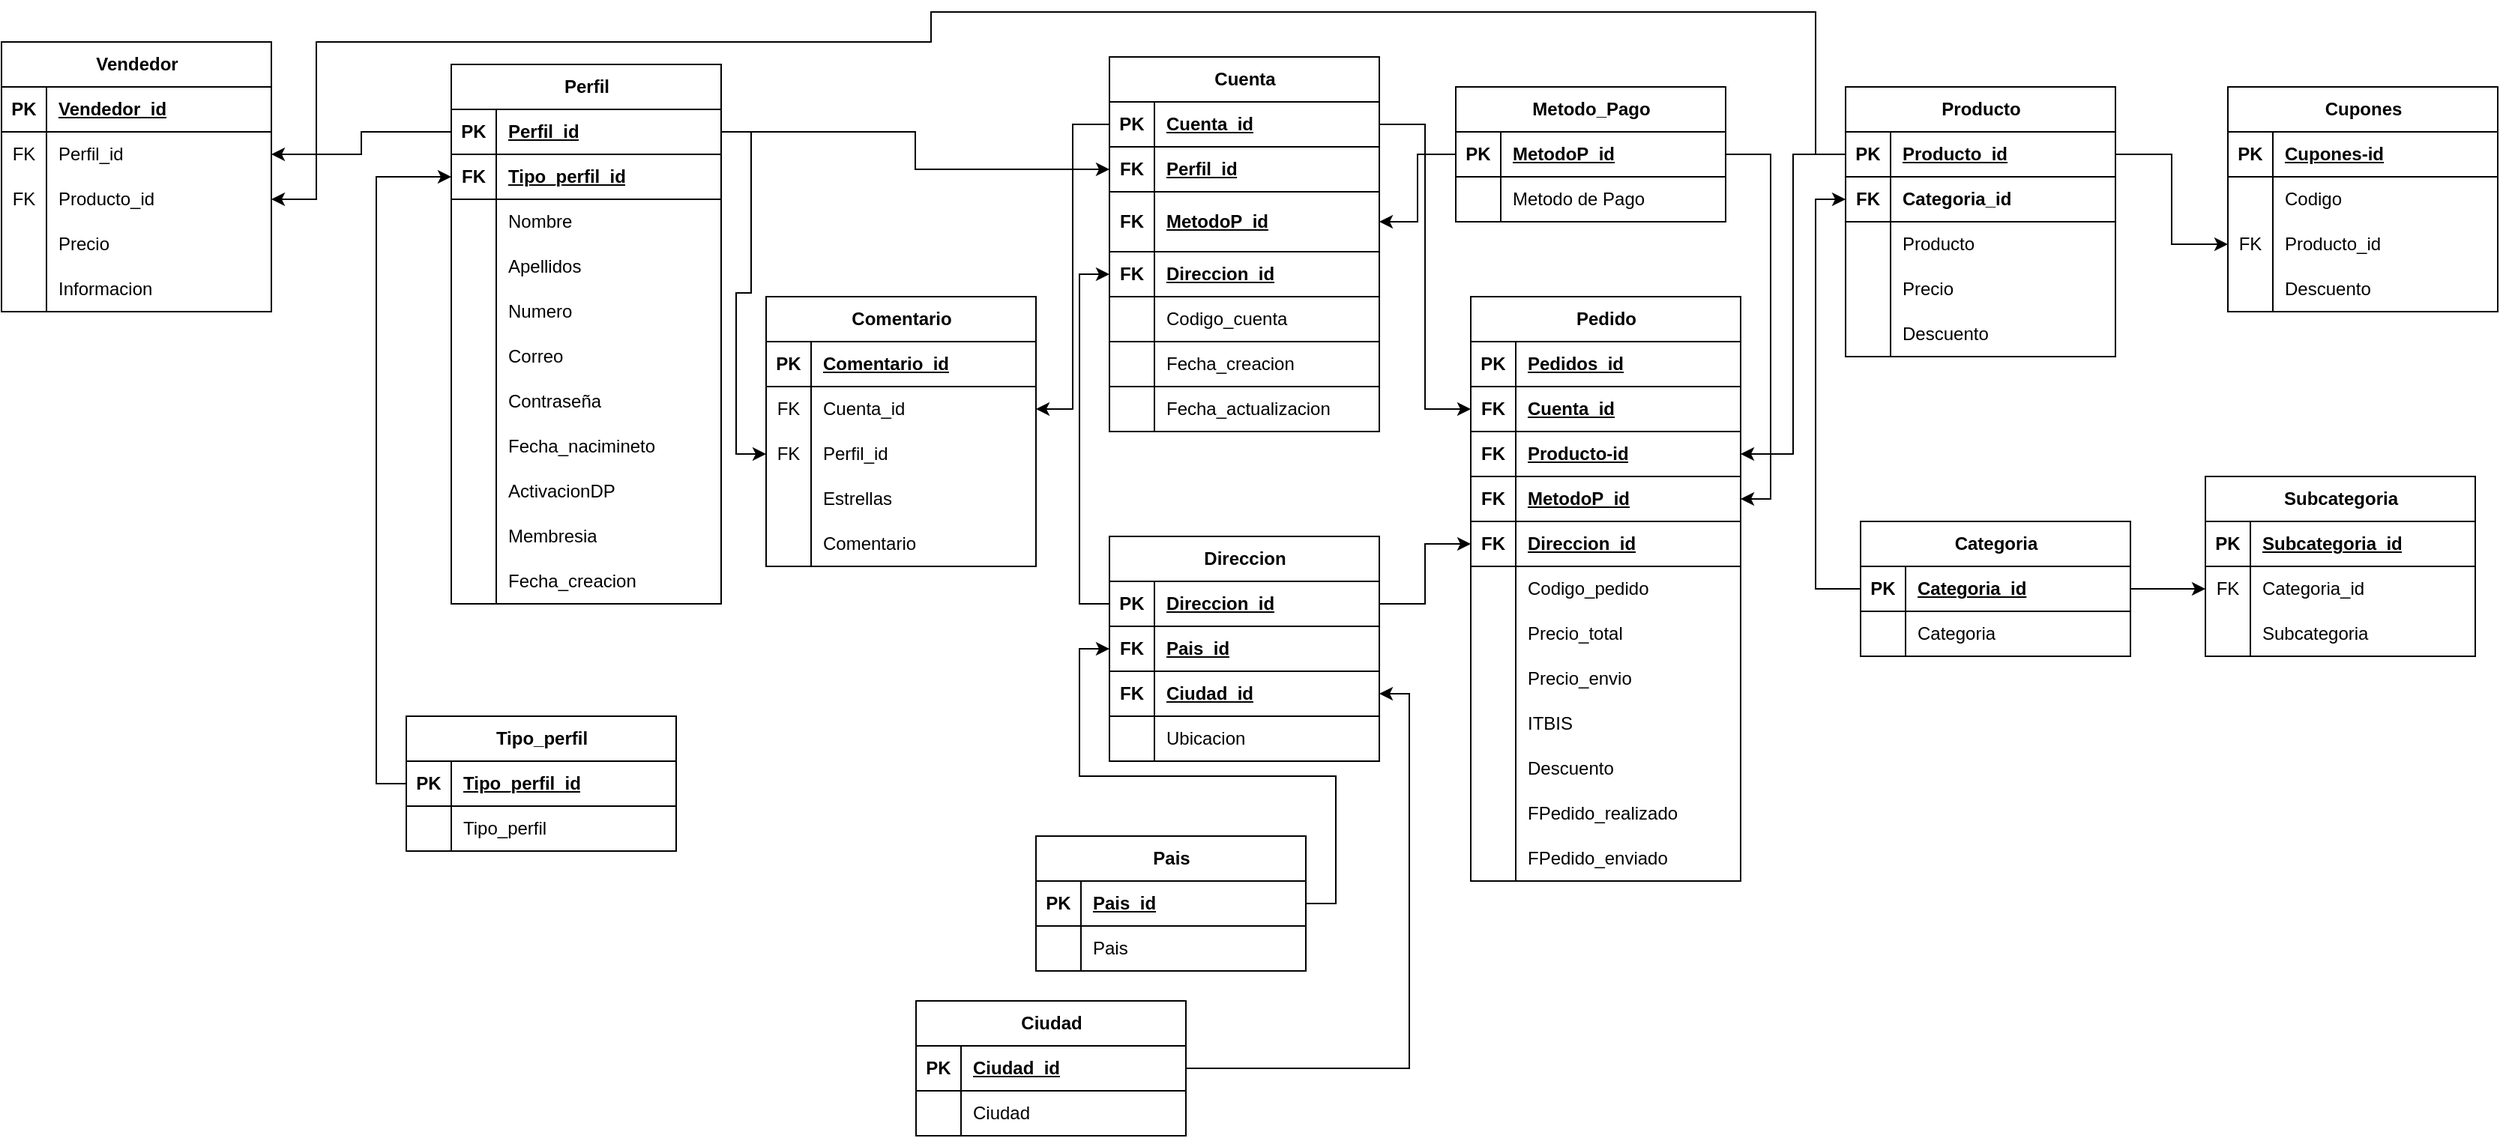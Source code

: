 <mxfile version="21.3.7" type="github">
  <diagram name="Page-1" id="eFTH4gZk6H7nrgowpus7">
    <mxGraphModel dx="2284" dy="756" grid="1" gridSize="10" guides="1" tooltips="1" connect="1" arrows="1" fold="1" page="1" pageScale="1" pageWidth="850" pageHeight="1100" math="0" shadow="0">
      <root>
        <mxCell id="0" />
        <mxCell id="1" parent="0" />
        <object label="Perfil" int="PK" Nombre="nvarchar(50)" id="PFtM14g2sXU6qdEpSj6l-6">
          <mxCell style="shape=table;startSize=30;container=1;collapsible=1;childLayout=tableLayout;fixedRows=1;rowLines=0;fontStyle=1;align=center;resizeLast=1;html=1;" parent="1" vertex="1">
            <mxGeometry x="-30" y="85" width="180" height="360" as="geometry">
              <mxRectangle x="100" y="80" width="70" height="30" as="alternateBounds" />
            </mxGeometry>
          </mxCell>
        </object>
        <mxCell id="PFtM14g2sXU6qdEpSj6l-67" value="" style="shape=tableRow;horizontal=0;startSize=0;swimlaneHead=0;swimlaneBody=0;fillColor=none;collapsible=0;dropTarget=0;points=[[0,0.5],[1,0.5]];portConstraint=eastwest;top=0;left=0;right=0;bottom=1;" parent="PFtM14g2sXU6qdEpSj6l-6" vertex="1">
          <mxGeometry y="30" width="180" height="30" as="geometry" />
        </mxCell>
        <mxCell id="PFtM14g2sXU6qdEpSj6l-68" value="PK" style="shape=partialRectangle;connectable=0;fillColor=none;top=0;left=0;bottom=0;right=0;fontStyle=1;overflow=hidden;whiteSpace=wrap;html=1;" parent="PFtM14g2sXU6qdEpSj6l-67" vertex="1">
          <mxGeometry width="30" height="30" as="geometry">
            <mxRectangle width="30" height="30" as="alternateBounds" />
          </mxGeometry>
        </mxCell>
        <mxCell id="PFtM14g2sXU6qdEpSj6l-69" value="Perfil_id" style="shape=partialRectangle;connectable=0;fillColor=none;top=0;left=0;bottom=0;right=0;align=left;spacingLeft=6;fontStyle=5;overflow=hidden;whiteSpace=wrap;html=1;" parent="PFtM14g2sXU6qdEpSj6l-67" vertex="1">
          <mxGeometry x="30" width="150" height="30" as="geometry">
            <mxRectangle width="150" height="30" as="alternateBounds" />
          </mxGeometry>
        </mxCell>
        <mxCell id="PFtM14g2sXU6qdEpSj6l-7" value="" style="shape=tableRow;horizontal=0;startSize=0;swimlaneHead=0;swimlaneBody=0;fillColor=none;collapsible=0;dropTarget=0;points=[[0,0.5],[1,0.5]];portConstraint=eastwest;top=0;left=0;right=0;bottom=1;" parent="PFtM14g2sXU6qdEpSj6l-6" vertex="1">
          <mxGeometry y="60" width="180" height="30" as="geometry" />
        </mxCell>
        <mxCell id="PFtM14g2sXU6qdEpSj6l-8" value="FK" style="shape=partialRectangle;connectable=0;fillColor=none;top=0;left=0;bottom=0;right=0;fontStyle=1;overflow=hidden;whiteSpace=wrap;html=1;" parent="PFtM14g2sXU6qdEpSj6l-7" vertex="1">
          <mxGeometry width="30" height="30" as="geometry">
            <mxRectangle width="30" height="30" as="alternateBounds" />
          </mxGeometry>
        </mxCell>
        <mxCell id="PFtM14g2sXU6qdEpSj6l-9" value="Tipo_perfil_id" style="shape=partialRectangle;connectable=0;fillColor=none;top=0;left=0;bottom=0;right=0;align=left;spacingLeft=6;fontStyle=5;overflow=hidden;whiteSpace=wrap;html=1;" parent="PFtM14g2sXU6qdEpSj6l-7" vertex="1">
          <mxGeometry x="30" width="150" height="30" as="geometry">
            <mxRectangle width="150" height="30" as="alternateBounds" />
          </mxGeometry>
        </mxCell>
        <mxCell id="PFtM14g2sXU6qdEpSj6l-10" value="" style="shape=tableRow;horizontal=0;startSize=0;swimlaneHead=0;swimlaneBody=0;fillColor=none;collapsible=0;dropTarget=0;points=[[0,0.5],[1,0.5]];portConstraint=eastwest;top=0;left=0;right=0;bottom=0;" parent="PFtM14g2sXU6qdEpSj6l-6" vertex="1">
          <mxGeometry y="90" width="180" height="30" as="geometry" />
        </mxCell>
        <mxCell id="PFtM14g2sXU6qdEpSj6l-11" value="" style="shape=partialRectangle;connectable=0;fillColor=none;top=0;left=0;bottom=0;right=0;editable=1;overflow=hidden;whiteSpace=wrap;html=1;" parent="PFtM14g2sXU6qdEpSj6l-10" vertex="1">
          <mxGeometry width="30" height="30" as="geometry">
            <mxRectangle width="30" height="30" as="alternateBounds" />
          </mxGeometry>
        </mxCell>
        <mxCell id="PFtM14g2sXU6qdEpSj6l-12" value="Nombre" style="shape=partialRectangle;connectable=0;fillColor=none;top=0;left=0;bottom=0;right=0;align=left;spacingLeft=6;overflow=hidden;whiteSpace=wrap;html=1;" parent="PFtM14g2sXU6qdEpSj6l-10" vertex="1">
          <mxGeometry x="30" width="150" height="30" as="geometry">
            <mxRectangle width="150" height="30" as="alternateBounds" />
          </mxGeometry>
        </mxCell>
        <mxCell id="PFtM14g2sXU6qdEpSj6l-13" value="" style="shape=tableRow;horizontal=0;startSize=0;swimlaneHead=0;swimlaneBody=0;fillColor=none;collapsible=0;dropTarget=0;points=[[0,0.5],[1,0.5]];portConstraint=eastwest;top=0;left=0;right=0;bottom=0;" parent="PFtM14g2sXU6qdEpSj6l-6" vertex="1">
          <mxGeometry y="120" width="180" height="30" as="geometry" />
        </mxCell>
        <mxCell id="PFtM14g2sXU6qdEpSj6l-14" value="" style="shape=partialRectangle;connectable=0;fillColor=none;top=0;left=0;bottom=0;right=0;editable=1;overflow=hidden;whiteSpace=wrap;html=1;" parent="PFtM14g2sXU6qdEpSj6l-13" vertex="1">
          <mxGeometry width="30" height="30" as="geometry">
            <mxRectangle width="30" height="30" as="alternateBounds" />
          </mxGeometry>
        </mxCell>
        <mxCell id="PFtM14g2sXU6qdEpSj6l-15" value="Apellidos" style="shape=partialRectangle;connectable=0;fillColor=none;top=0;left=0;bottom=0;right=0;align=left;spacingLeft=6;overflow=hidden;whiteSpace=wrap;html=1;" parent="PFtM14g2sXU6qdEpSj6l-13" vertex="1">
          <mxGeometry x="30" width="150" height="30" as="geometry">
            <mxRectangle width="150" height="30" as="alternateBounds" />
          </mxGeometry>
        </mxCell>
        <mxCell id="PFtM14g2sXU6qdEpSj6l-16" value="" style="shape=tableRow;horizontal=0;startSize=0;swimlaneHead=0;swimlaneBody=0;fillColor=none;collapsible=0;dropTarget=0;points=[[0,0.5],[1,0.5]];portConstraint=eastwest;top=0;left=0;right=0;bottom=0;" parent="PFtM14g2sXU6qdEpSj6l-6" vertex="1">
          <mxGeometry y="150" width="180" height="30" as="geometry" />
        </mxCell>
        <mxCell id="PFtM14g2sXU6qdEpSj6l-17" value="" style="shape=partialRectangle;connectable=0;fillColor=none;top=0;left=0;bottom=0;right=0;editable=1;overflow=hidden;whiteSpace=wrap;html=1;" parent="PFtM14g2sXU6qdEpSj6l-16" vertex="1">
          <mxGeometry width="30" height="30" as="geometry">
            <mxRectangle width="30" height="30" as="alternateBounds" />
          </mxGeometry>
        </mxCell>
        <mxCell id="PFtM14g2sXU6qdEpSj6l-18" value="Numero" style="shape=partialRectangle;connectable=0;fillColor=none;top=0;left=0;bottom=0;right=0;align=left;spacingLeft=6;overflow=hidden;whiteSpace=wrap;html=1;" parent="PFtM14g2sXU6qdEpSj6l-16" vertex="1">
          <mxGeometry x="30" width="150" height="30" as="geometry">
            <mxRectangle width="150" height="30" as="alternateBounds" />
          </mxGeometry>
        </mxCell>
        <mxCell id="PFtM14g2sXU6qdEpSj6l-35" value="" style="shape=tableRow;horizontal=0;startSize=0;swimlaneHead=0;swimlaneBody=0;fillColor=none;collapsible=0;dropTarget=0;points=[[0,0.5],[1,0.5]];portConstraint=eastwest;top=0;left=0;right=0;bottom=0;" parent="PFtM14g2sXU6qdEpSj6l-6" vertex="1">
          <mxGeometry y="180" width="180" height="30" as="geometry" />
        </mxCell>
        <mxCell id="PFtM14g2sXU6qdEpSj6l-36" value="" style="shape=partialRectangle;connectable=0;fillColor=none;top=0;left=0;bottom=0;right=0;editable=1;overflow=hidden;whiteSpace=wrap;html=1;" parent="PFtM14g2sXU6qdEpSj6l-35" vertex="1">
          <mxGeometry width="30" height="30" as="geometry">
            <mxRectangle width="30" height="30" as="alternateBounds" />
          </mxGeometry>
        </mxCell>
        <mxCell id="PFtM14g2sXU6qdEpSj6l-37" value="Correo" style="shape=partialRectangle;connectable=0;fillColor=none;top=0;left=0;bottom=0;right=0;align=left;spacingLeft=6;overflow=hidden;whiteSpace=wrap;html=1;" parent="PFtM14g2sXU6qdEpSj6l-35" vertex="1">
          <mxGeometry x="30" width="150" height="30" as="geometry">
            <mxRectangle width="150" height="30" as="alternateBounds" />
          </mxGeometry>
        </mxCell>
        <mxCell id="PFtM14g2sXU6qdEpSj6l-38" value="" style="shape=tableRow;horizontal=0;startSize=0;swimlaneHead=0;swimlaneBody=0;fillColor=none;collapsible=0;dropTarget=0;points=[[0,0.5],[1,0.5]];portConstraint=eastwest;top=0;left=0;right=0;bottom=0;" parent="PFtM14g2sXU6qdEpSj6l-6" vertex="1">
          <mxGeometry y="210" width="180" height="30" as="geometry" />
        </mxCell>
        <mxCell id="PFtM14g2sXU6qdEpSj6l-39" value="" style="shape=partialRectangle;connectable=0;fillColor=none;top=0;left=0;bottom=0;right=0;editable=1;overflow=hidden;whiteSpace=wrap;html=1;" parent="PFtM14g2sXU6qdEpSj6l-38" vertex="1">
          <mxGeometry width="30" height="30" as="geometry">
            <mxRectangle width="30" height="30" as="alternateBounds" />
          </mxGeometry>
        </mxCell>
        <mxCell id="PFtM14g2sXU6qdEpSj6l-40" value="Contraseña" style="shape=partialRectangle;connectable=0;fillColor=none;top=0;left=0;bottom=0;right=0;align=left;spacingLeft=6;overflow=hidden;whiteSpace=wrap;html=1;" parent="PFtM14g2sXU6qdEpSj6l-38" vertex="1">
          <mxGeometry x="30" width="150" height="30" as="geometry">
            <mxRectangle width="150" height="30" as="alternateBounds" />
          </mxGeometry>
        </mxCell>
        <mxCell id="kXf96nRKX6Npyd1rcmYr-53" value="" style="shape=tableRow;horizontal=0;startSize=0;swimlaneHead=0;swimlaneBody=0;fillColor=none;collapsible=0;dropTarget=0;points=[[0,0.5],[1,0.5]];portConstraint=eastwest;top=0;left=0;right=0;bottom=0;" vertex="1" parent="PFtM14g2sXU6qdEpSj6l-6">
          <mxGeometry y="240" width="180" height="30" as="geometry" />
        </mxCell>
        <mxCell id="kXf96nRKX6Npyd1rcmYr-54" value="" style="shape=partialRectangle;connectable=0;fillColor=none;top=0;left=0;bottom=0;right=0;editable=1;overflow=hidden;whiteSpace=wrap;html=1;" vertex="1" parent="kXf96nRKX6Npyd1rcmYr-53">
          <mxGeometry width="30" height="30" as="geometry">
            <mxRectangle width="30" height="30" as="alternateBounds" />
          </mxGeometry>
        </mxCell>
        <mxCell id="kXf96nRKX6Npyd1rcmYr-55" value="Fecha_nacimineto" style="shape=partialRectangle;connectable=0;fillColor=none;top=0;left=0;bottom=0;right=0;align=left;spacingLeft=6;overflow=hidden;whiteSpace=wrap;html=1;" vertex="1" parent="kXf96nRKX6Npyd1rcmYr-53">
          <mxGeometry x="30" width="150" height="30" as="geometry">
            <mxRectangle width="150" height="30" as="alternateBounds" />
          </mxGeometry>
        </mxCell>
        <mxCell id="PFtM14g2sXU6qdEpSj6l-41" value="" style="shape=tableRow;horizontal=0;startSize=0;swimlaneHead=0;swimlaneBody=0;fillColor=none;collapsible=0;dropTarget=0;points=[[0,0.5],[1,0.5]];portConstraint=eastwest;top=0;left=0;right=0;bottom=0;" parent="PFtM14g2sXU6qdEpSj6l-6" vertex="1">
          <mxGeometry y="270" width="180" height="30" as="geometry" />
        </mxCell>
        <mxCell id="PFtM14g2sXU6qdEpSj6l-42" value="" style="shape=partialRectangle;connectable=0;fillColor=none;top=0;left=0;bottom=0;right=0;editable=1;overflow=hidden;whiteSpace=wrap;html=1;" parent="PFtM14g2sXU6qdEpSj6l-41" vertex="1">
          <mxGeometry width="30" height="30" as="geometry">
            <mxRectangle width="30" height="30" as="alternateBounds" />
          </mxGeometry>
        </mxCell>
        <mxCell id="PFtM14g2sXU6qdEpSj6l-43" value="ActivacionDP" style="shape=partialRectangle;connectable=0;fillColor=none;top=0;left=0;bottom=0;right=0;align=left;spacingLeft=6;overflow=hidden;whiteSpace=wrap;html=1;" parent="PFtM14g2sXU6qdEpSj6l-41" vertex="1">
          <mxGeometry x="30" width="150" height="30" as="geometry">
            <mxRectangle width="150" height="30" as="alternateBounds" />
          </mxGeometry>
        </mxCell>
        <mxCell id="PFtM14g2sXU6qdEpSj6l-44" value="" style="shape=tableRow;horizontal=0;startSize=0;swimlaneHead=0;swimlaneBody=0;fillColor=none;collapsible=0;dropTarget=0;points=[[0,0.5],[1,0.5]];portConstraint=eastwest;top=0;left=0;right=0;bottom=0;" parent="PFtM14g2sXU6qdEpSj6l-6" vertex="1">
          <mxGeometry y="300" width="180" height="30" as="geometry" />
        </mxCell>
        <mxCell id="PFtM14g2sXU6qdEpSj6l-45" value="" style="shape=partialRectangle;connectable=0;fillColor=none;top=0;left=0;bottom=0;right=0;editable=1;overflow=hidden;whiteSpace=wrap;html=1;" parent="PFtM14g2sXU6qdEpSj6l-44" vertex="1">
          <mxGeometry width="30" height="30" as="geometry">
            <mxRectangle width="30" height="30" as="alternateBounds" />
          </mxGeometry>
        </mxCell>
        <mxCell id="PFtM14g2sXU6qdEpSj6l-46" value="Membresia" style="shape=partialRectangle;connectable=0;fillColor=none;top=0;left=0;bottom=0;right=0;align=left;spacingLeft=6;overflow=hidden;whiteSpace=wrap;html=1;" parent="PFtM14g2sXU6qdEpSj6l-44" vertex="1">
          <mxGeometry x="30" width="150" height="30" as="geometry">
            <mxRectangle width="150" height="30" as="alternateBounds" />
          </mxGeometry>
        </mxCell>
        <mxCell id="kXf96nRKX6Npyd1rcmYr-50" value="" style="shape=tableRow;horizontal=0;startSize=0;swimlaneHead=0;swimlaneBody=0;fillColor=none;collapsible=0;dropTarget=0;points=[[0,0.5],[1,0.5]];portConstraint=eastwest;top=0;left=0;right=0;bottom=0;" vertex="1" parent="PFtM14g2sXU6qdEpSj6l-6">
          <mxGeometry y="330" width="180" height="30" as="geometry" />
        </mxCell>
        <mxCell id="kXf96nRKX6Npyd1rcmYr-51" value="" style="shape=partialRectangle;connectable=0;fillColor=none;top=0;left=0;bottom=0;right=0;editable=1;overflow=hidden;whiteSpace=wrap;html=1;" vertex="1" parent="kXf96nRKX6Npyd1rcmYr-50">
          <mxGeometry width="30" height="30" as="geometry">
            <mxRectangle width="30" height="30" as="alternateBounds" />
          </mxGeometry>
        </mxCell>
        <mxCell id="kXf96nRKX6Npyd1rcmYr-52" value="Fecha_creacion" style="shape=partialRectangle;connectable=0;fillColor=none;top=0;left=0;bottom=0;right=0;align=left;spacingLeft=6;overflow=hidden;whiteSpace=wrap;html=1;" vertex="1" parent="kXf96nRKX6Npyd1rcmYr-50">
          <mxGeometry x="30" width="150" height="30" as="geometry">
            <mxRectangle width="150" height="30" as="alternateBounds" />
          </mxGeometry>
        </mxCell>
        <mxCell id="PFtM14g2sXU6qdEpSj6l-47" value="Cuenta" style="shape=table;startSize=30;container=1;collapsible=1;childLayout=tableLayout;fixedRows=1;rowLines=0;fontStyle=1;align=center;resizeLast=1;html=1;" parent="1" vertex="1">
          <mxGeometry x="409" y="80" width="180" height="250" as="geometry" />
        </mxCell>
        <mxCell id="PFtM14g2sXU6qdEpSj6l-48" value="" style="shape=tableRow;horizontal=0;startSize=0;swimlaneHead=0;swimlaneBody=0;fillColor=none;collapsible=0;dropTarget=0;points=[[0,0.5],[1,0.5]];portConstraint=eastwest;top=0;left=0;right=0;bottom=1;" parent="PFtM14g2sXU6qdEpSj6l-47" vertex="1">
          <mxGeometry y="30" width="180" height="30" as="geometry" />
        </mxCell>
        <mxCell id="PFtM14g2sXU6qdEpSj6l-49" value="PK" style="shape=partialRectangle;connectable=0;fillColor=none;top=0;left=0;bottom=0;right=0;fontStyle=1;overflow=hidden;whiteSpace=wrap;html=1;" parent="PFtM14g2sXU6qdEpSj6l-48" vertex="1">
          <mxGeometry width="30" height="30" as="geometry">
            <mxRectangle width="30" height="30" as="alternateBounds" />
          </mxGeometry>
        </mxCell>
        <mxCell id="PFtM14g2sXU6qdEpSj6l-50" value="Cuenta_id" style="shape=partialRectangle;connectable=0;fillColor=none;top=0;left=0;bottom=0;right=0;align=left;spacingLeft=6;fontStyle=5;overflow=hidden;whiteSpace=wrap;html=1;" parent="PFtM14g2sXU6qdEpSj6l-48" vertex="1">
          <mxGeometry x="30" width="150" height="30" as="geometry">
            <mxRectangle width="150" height="30" as="alternateBounds" />
          </mxGeometry>
        </mxCell>
        <mxCell id="PFtM14g2sXU6qdEpSj6l-60" value="" style="shape=tableRow;horizontal=0;startSize=0;swimlaneHead=0;swimlaneBody=0;fillColor=none;collapsible=0;dropTarget=0;points=[[0,0.5],[1,0.5]];portConstraint=eastwest;top=0;left=0;right=0;bottom=1;" parent="PFtM14g2sXU6qdEpSj6l-47" vertex="1">
          <mxGeometry y="60" width="180" height="30" as="geometry" />
        </mxCell>
        <mxCell id="PFtM14g2sXU6qdEpSj6l-61" value="FK" style="shape=partialRectangle;connectable=0;fillColor=none;top=0;left=0;bottom=0;right=0;fontStyle=1;overflow=hidden;whiteSpace=wrap;html=1;" parent="PFtM14g2sXU6qdEpSj6l-60" vertex="1">
          <mxGeometry width="30" height="30" as="geometry">
            <mxRectangle width="30" height="30" as="alternateBounds" />
          </mxGeometry>
        </mxCell>
        <mxCell id="PFtM14g2sXU6qdEpSj6l-62" value="Perfil_id" style="shape=partialRectangle;connectable=0;fillColor=none;top=0;left=0;bottom=0;right=0;align=left;spacingLeft=6;fontStyle=5;overflow=hidden;whiteSpace=wrap;html=1;" parent="PFtM14g2sXU6qdEpSj6l-60" vertex="1">
          <mxGeometry x="30" width="150" height="30" as="geometry">
            <mxRectangle width="150" height="30" as="alternateBounds" />
          </mxGeometry>
        </mxCell>
        <mxCell id="PFtM14g2sXU6qdEpSj6l-63" value="" style="shape=tableRow;horizontal=0;startSize=0;swimlaneHead=0;swimlaneBody=0;fillColor=none;collapsible=0;dropTarget=0;points=[[0,0.5],[1,0.5]];portConstraint=eastwest;top=0;left=0;right=0;bottom=1;" parent="PFtM14g2sXU6qdEpSj6l-47" vertex="1">
          <mxGeometry y="90" width="180" height="40" as="geometry" />
        </mxCell>
        <mxCell id="PFtM14g2sXU6qdEpSj6l-64" value="FK" style="shape=partialRectangle;connectable=0;fillColor=none;top=0;left=0;bottom=0;right=0;fontStyle=1;overflow=hidden;whiteSpace=wrap;html=1;" parent="PFtM14g2sXU6qdEpSj6l-63" vertex="1">
          <mxGeometry width="30" height="40" as="geometry">
            <mxRectangle width="30" height="40" as="alternateBounds" />
          </mxGeometry>
        </mxCell>
        <mxCell id="PFtM14g2sXU6qdEpSj6l-65" value="MetodoP_id" style="shape=partialRectangle;connectable=0;fillColor=none;top=0;left=0;bottom=0;right=0;align=left;spacingLeft=6;fontStyle=5;overflow=hidden;whiteSpace=wrap;html=1;" parent="PFtM14g2sXU6qdEpSj6l-63" vertex="1">
          <mxGeometry x="30" width="150" height="40" as="geometry">
            <mxRectangle width="150" height="40" as="alternateBounds" />
          </mxGeometry>
        </mxCell>
        <mxCell id="PFtM14g2sXU6qdEpSj6l-103" value="" style="shape=tableRow;horizontal=0;startSize=0;swimlaneHead=0;swimlaneBody=0;fillColor=none;collapsible=0;dropTarget=0;points=[[0,0.5],[1,0.5]];portConstraint=eastwest;top=0;left=0;right=0;bottom=1;" parent="PFtM14g2sXU6qdEpSj6l-47" vertex="1">
          <mxGeometry y="130" width="180" height="30" as="geometry" />
        </mxCell>
        <mxCell id="PFtM14g2sXU6qdEpSj6l-104" value="FK" style="shape=partialRectangle;connectable=0;fillColor=none;top=0;left=0;bottom=0;right=0;fontStyle=1;overflow=hidden;whiteSpace=wrap;html=1;" parent="PFtM14g2sXU6qdEpSj6l-103" vertex="1">
          <mxGeometry width="30" height="30" as="geometry">
            <mxRectangle width="30" height="30" as="alternateBounds" />
          </mxGeometry>
        </mxCell>
        <mxCell id="PFtM14g2sXU6qdEpSj6l-105" value="Direccion_id" style="shape=partialRectangle;connectable=0;fillColor=none;top=0;left=0;bottom=0;right=0;align=left;spacingLeft=6;fontStyle=5;overflow=hidden;whiteSpace=wrap;html=1;" parent="PFtM14g2sXU6qdEpSj6l-103" vertex="1">
          <mxGeometry x="30" width="150" height="30" as="geometry">
            <mxRectangle width="150" height="30" as="alternateBounds" />
          </mxGeometry>
        </mxCell>
        <mxCell id="kXf96nRKX6Npyd1rcmYr-44" value="" style="shape=tableRow;horizontal=0;startSize=0;swimlaneHead=0;swimlaneBody=0;fillColor=none;collapsible=0;dropTarget=0;points=[[0,0.5],[1,0.5]];portConstraint=eastwest;top=0;left=0;right=0;bottom=1;" vertex="1" parent="PFtM14g2sXU6qdEpSj6l-47">
          <mxGeometry y="160" width="180" height="30" as="geometry" />
        </mxCell>
        <mxCell id="kXf96nRKX6Npyd1rcmYr-45" value="" style="shape=partialRectangle;connectable=0;fillColor=none;top=0;left=0;bottom=0;right=0;fontStyle=1;overflow=hidden;whiteSpace=wrap;html=1;" vertex="1" parent="kXf96nRKX6Npyd1rcmYr-44">
          <mxGeometry width="30" height="30" as="geometry">
            <mxRectangle width="30" height="30" as="alternateBounds" />
          </mxGeometry>
        </mxCell>
        <mxCell id="kXf96nRKX6Npyd1rcmYr-46" value="Codigo_cuenta" style="shape=partialRectangle;connectable=0;fillColor=none;top=0;left=0;bottom=0;right=0;align=left;spacingLeft=6;fontStyle=0;overflow=hidden;whiteSpace=wrap;html=1;" vertex="1" parent="kXf96nRKX6Npyd1rcmYr-44">
          <mxGeometry x="30" width="150" height="30" as="geometry">
            <mxRectangle width="150" height="30" as="alternateBounds" />
          </mxGeometry>
        </mxCell>
        <mxCell id="kXf96nRKX6Npyd1rcmYr-47" value="" style="shape=tableRow;horizontal=0;startSize=0;swimlaneHead=0;swimlaneBody=0;fillColor=none;collapsible=0;dropTarget=0;points=[[0,0.5],[1,0.5]];portConstraint=eastwest;top=0;left=0;right=0;bottom=1;" vertex="1" parent="PFtM14g2sXU6qdEpSj6l-47">
          <mxGeometry y="190" width="180" height="30" as="geometry" />
        </mxCell>
        <mxCell id="kXf96nRKX6Npyd1rcmYr-48" value="" style="shape=partialRectangle;connectable=0;fillColor=none;top=0;left=0;bottom=0;right=0;fontStyle=1;overflow=hidden;whiteSpace=wrap;html=1;" vertex="1" parent="kXf96nRKX6Npyd1rcmYr-47">
          <mxGeometry width="30" height="30" as="geometry">
            <mxRectangle width="30" height="30" as="alternateBounds" />
          </mxGeometry>
        </mxCell>
        <mxCell id="kXf96nRKX6Npyd1rcmYr-49" value="Fecha_creacion" style="shape=partialRectangle;connectable=0;fillColor=none;top=0;left=0;bottom=0;right=0;align=left;spacingLeft=6;fontStyle=0;overflow=hidden;whiteSpace=wrap;html=1;" vertex="1" parent="kXf96nRKX6Npyd1rcmYr-47">
          <mxGeometry x="30" width="150" height="30" as="geometry">
            <mxRectangle width="150" height="30" as="alternateBounds" />
          </mxGeometry>
        </mxCell>
        <mxCell id="PFtM14g2sXU6qdEpSj6l-107" value="" style="shape=tableRow;horizontal=0;startSize=0;swimlaneHead=0;swimlaneBody=0;fillColor=none;collapsible=0;dropTarget=0;points=[[0,0.5],[1,0.5]];portConstraint=eastwest;top=0;left=0;right=0;bottom=1;" parent="PFtM14g2sXU6qdEpSj6l-47" vertex="1">
          <mxGeometry y="220" width="180" height="30" as="geometry" />
        </mxCell>
        <mxCell id="PFtM14g2sXU6qdEpSj6l-108" value="" style="shape=partialRectangle;connectable=0;fillColor=none;top=0;left=0;bottom=0;right=0;fontStyle=1;overflow=hidden;whiteSpace=wrap;html=1;" parent="PFtM14g2sXU6qdEpSj6l-107" vertex="1">
          <mxGeometry width="30" height="30" as="geometry">
            <mxRectangle width="30" height="30" as="alternateBounds" />
          </mxGeometry>
        </mxCell>
        <mxCell id="PFtM14g2sXU6qdEpSj6l-109" value="Fecha_actualizacion" style="shape=partialRectangle;connectable=0;fillColor=none;top=0;left=0;bottom=0;right=0;align=left;spacingLeft=6;fontStyle=0;overflow=hidden;whiteSpace=wrap;html=1;" parent="PFtM14g2sXU6qdEpSj6l-107" vertex="1">
          <mxGeometry x="30" width="150" height="30" as="geometry">
            <mxRectangle width="150" height="30" as="alternateBounds" />
          </mxGeometry>
        </mxCell>
        <mxCell id="PFtM14g2sXU6qdEpSj6l-66" style="edgeStyle=orthogonalEdgeStyle;rounded=0;orthogonalLoop=1;jettySize=auto;html=1;entryX=0;entryY=0.5;entryDx=0;entryDy=0;exitX=1;exitY=0.5;exitDx=0;exitDy=0;" parent="1" source="PFtM14g2sXU6qdEpSj6l-67" target="PFtM14g2sXU6qdEpSj6l-60" edge="1">
          <mxGeometry relative="1" as="geometry" />
        </mxCell>
        <mxCell id="PFtM14g2sXU6qdEpSj6l-70" value="Tipo_perfil" style="shape=table;startSize=30;container=1;collapsible=1;childLayout=tableLayout;fixedRows=1;rowLines=0;fontStyle=1;align=center;resizeLast=1;html=1;" parent="1" vertex="1">
          <mxGeometry x="-60" y="520" width="180" height="90" as="geometry">
            <mxRectangle x="85" y="350" width="100" height="30" as="alternateBounds" />
          </mxGeometry>
        </mxCell>
        <mxCell id="PFtM14g2sXU6qdEpSj6l-71" value="" style="shape=tableRow;horizontal=0;startSize=0;swimlaneHead=0;swimlaneBody=0;fillColor=none;collapsible=0;dropTarget=0;points=[[0,0.5],[1,0.5]];portConstraint=eastwest;top=0;left=0;right=0;bottom=1;" parent="PFtM14g2sXU6qdEpSj6l-70" vertex="1">
          <mxGeometry y="30" width="180" height="30" as="geometry" />
        </mxCell>
        <mxCell id="PFtM14g2sXU6qdEpSj6l-72" value="PK" style="shape=partialRectangle;connectable=0;fillColor=none;top=0;left=0;bottom=0;right=0;fontStyle=1;overflow=hidden;whiteSpace=wrap;html=1;" parent="PFtM14g2sXU6qdEpSj6l-71" vertex="1">
          <mxGeometry width="30" height="30" as="geometry">
            <mxRectangle width="30" height="30" as="alternateBounds" />
          </mxGeometry>
        </mxCell>
        <mxCell id="PFtM14g2sXU6qdEpSj6l-73" value="Tipo_perfil_id" style="shape=partialRectangle;connectable=0;fillColor=none;top=0;left=0;bottom=0;right=0;align=left;spacingLeft=6;fontStyle=5;overflow=hidden;whiteSpace=wrap;html=1;" parent="PFtM14g2sXU6qdEpSj6l-71" vertex="1">
          <mxGeometry x="30" width="150" height="30" as="geometry">
            <mxRectangle width="150" height="30" as="alternateBounds" />
          </mxGeometry>
        </mxCell>
        <mxCell id="PFtM14g2sXU6qdEpSj6l-74" value="" style="shape=tableRow;horizontal=0;startSize=0;swimlaneHead=0;swimlaneBody=0;fillColor=none;collapsible=0;dropTarget=0;points=[[0,0.5],[1,0.5]];portConstraint=eastwest;top=0;left=0;right=0;bottom=0;" parent="PFtM14g2sXU6qdEpSj6l-70" vertex="1">
          <mxGeometry y="60" width="180" height="30" as="geometry" />
        </mxCell>
        <mxCell id="PFtM14g2sXU6qdEpSj6l-75" value="" style="shape=partialRectangle;connectable=0;fillColor=none;top=0;left=0;bottom=0;right=0;editable=1;overflow=hidden;whiteSpace=wrap;html=1;" parent="PFtM14g2sXU6qdEpSj6l-74" vertex="1">
          <mxGeometry width="30" height="30" as="geometry">
            <mxRectangle width="30" height="30" as="alternateBounds" />
          </mxGeometry>
        </mxCell>
        <mxCell id="PFtM14g2sXU6qdEpSj6l-76" value="Tipo_perfil" style="shape=partialRectangle;connectable=0;fillColor=none;top=0;left=0;bottom=0;right=0;align=left;spacingLeft=6;overflow=hidden;whiteSpace=wrap;html=1;" parent="PFtM14g2sXU6qdEpSj6l-74" vertex="1">
          <mxGeometry x="30" width="150" height="30" as="geometry">
            <mxRectangle width="150" height="30" as="alternateBounds" />
          </mxGeometry>
        </mxCell>
        <mxCell id="PFtM14g2sXU6qdEpSj6l-83" style="edgeStyle=orthogonalEdgeStyle;rounded=0;orthogonalLoop=1;jettySize=auto;html=1;entryX=0;entryY=0.5;entryDx=0;entryDy=0;exitX=0;exitY=0.5;exitDx=0;exitDy=0;" parent="1" source="PFtM14g2sXU6qdEpSj6l-71" target="PFtM14g2sXU6qdEpSj6l-7" edge="1">
          <mxGeometry relative="1" as="geometry" />
        </mxCell>
        <mxCell id="PFtM14g2sXU6qdEpSj6l-84" value="Direccion" style="shape=table;startSize=30;container=1;collapsible=1;childLayout=tableLayout;fixedRows=1;rowLines=0;fontStyle=1;align=center;resizeLast=1;html=1;" parent="1" vertex="1">
          <mxGeometry x="409" y="400" width="180" height="150" as="geometry" />
        </mxCell>
        <mxCell id="PFtM14g2sXU6qdEpSj6l-85" value="" style="shape=tableRow;horizontal=0;startSize=0;swimlaneHead=0;swimlaneBody=0;fillColor=none;collapsible=0;dropTarget=0;points=[[0,0.5],[1,0.5]];portConstraint=eastwest;top=0;left=0;right=0;bottom=1;" parent="PFtM14g2sXU6qdEpSj6l-84" vertex="1">
          <mxGeometry y="30" width="180" height="30" as="geometry" />
        </mxCell>
        <mxCell id="PFtM14g2sXU6qdEpSj6l-86" value="PK" style="shape=partialRectangle;connectable=0;fillColor=none;top=0;left=0;bottom=0;right=0;fontStyle=1;overflow=hidden;whiteSpace=wrap;html=1;" parent="PFtM14g2sXU6qdEpSj6l-85" vertex="1">
          <mxGeometry width="30" height="30" as="geometry">
            <mxRectangle width="30" height="30" as="alternateBounds" />
          </mxGeometry>
        </mxCell>
        <mxCell id="PFtM14g2sXU6qdEpSj6l-87" value="Direccion_id" style="shape=partialRectangle;connectable=0;fillColor=none;top=0;left=0;bottom=0;right=0;align=left;spacingLeft=6;fontStyle=5;overflow=hidden;whiteSpace=wrap;html=1;" parent="PFtM14g2sXU6qdEpSj6l-85" vertex="1">
          <mxGeometry x="30" width="150" height="30" as="geometry">
            <mxRectangle width="150" height="30" as="alternateBounds" />
          </mxGeometry>
        </mxCell>
        <mxCell id="PFtM14g2sXU6qdEpSj6l-97" value="" style="shape=tableRow;horizontal=0;startSize=0;swimlaneHead=0;swimlaneBody=0;fillColor=none;collapsible=0;dropTarget=0;points=[[0,0.5],[1,0.5]];portConstraint=eastwest;top=0;left=0;right=0;bottom=1;" parent="PFtM14g2sXU6qdEpSj6l-84" vertex="1">
          <mxGeometry y="60" width="180" height="30" as="geometry" />
        </mxCell>
        <mxCell id="PFtM14g2sXU6qdEpSj6l-98" value="FK" style="shape=partialRectangle;connectable=0;fillColor=none;top=0;left=0;bottom=0;right=0;fontStyle=1;overflow=hidden;whiteSpace=wrap;html=1;" parent="PFtM14g2sXU6qdEpSj6l-97" vertex="1">
          <mxGeometry width="30" height="30" as="geometry">
            <mxRectangle width="30" height="30" as="alternateBounds" />
          </mxGeometry>
        </mxCell>
        <mxCell id="PFtM14g2sXU6qdEpSj6l-99" value="Pais_id" style="shape=partialRectangle;connectable=0;fillColor=none;top=0;left=0;bottom=0;right=0;align=left;spacingLeft=6;fontStyle=5;overflow=hidden;whiteSpace=wrap;html=1;" parent="PFtM14g2sXU6qdEpSj6l-97" vertex="1">
          <mxGeometry x="30" width="150" height="30" as="geometry">
            <mxRectangle width="150" height="30" as="alternateBounds" />
          </mxGeometry>
        </mxCell>
        <mxCell id="PFtM14g2sXU6qdEpSj6l-100" value="" style="shape=tableRow;horizontal=0;startSize=0;swimlaneHead=0;swimlaneBody=0;fillColor=none;collapsible=0;dropTarget=0;points=[[0,0.5],[1,0.5]];portConstraint=eastwest;top=0;left=0;right=0;bottom=1;" parent="PFtM14g2sXU6qdEpSj6l-84" vertex="1">
          <mxGeometry y="90" width="180" height="30" as="geometry" />
        </mxCell>
        <mxCell id="PFtM14g2sXU6qdEpSj6l-101" value="FK" style="shape=partialRectangle;connectable=0;fillColor=none;top=0;left=0;bottom=0;right=0;fontStyle=1;overflow=hidden;whiteSpace=wrap;html=1;" parent="PFtM14g2sXU6qdEpSj6l-100" vertex="1">
          <mxGeometry width="30" height="30" as="geometry">
            <mxRectangle width="30" height="30" as="alternateBounds" />
          </mxGeometry>
        </mxCell>
        <mxCell id="PFtM14g2sXU6qdEpSj6l-102" value="Ciudad_id" style="shape=partialRectangle;connectable=0;fillColor=none;top=0;left=0;bottom=0;right=0;align=left;spacingLeft=6;fontStyle=5;overflow=hidden;whiteSpace=wrap;html=1;" parent="PFtM14g2sXU6qdEpSj6l-100" vertex="1">
          <mxGeometry x="30" width="150" height="30" as="geometry">
            <mxRectangle width="150" height="30" as="alternateBounds" />
          </mxGeometry>
        </mxCell>
        <mxCell id="PFtM14g2sXU6qdEpSj6l-88" value="" style="shape=tableRow;horizontal=0;startSize=0;swimlaneHead=0;swimlaneBody=0;fillColor=none;collapsible=0;dropTarget=0;points=[[0,0.5],[1,0.5]];portConstraint=eastwest;top=0;left=0;right=0;bottom=0;" parent="PFtM14g2sXU6qdEpSj6l-84" vertex="1">
          <mxGeometry y="120" width="180" height="30" as="geometry" />
        </mxCell>
        <mxCell id="PFtM14g2sXU6qdEpSj6l-89" value="" style="shape=partialRectangle;connectable=0;fillColor=none;top=0;left=0;bottom=0;right=0;editable=1;overflow=hidden;whiteSpace=wrap;html=1;" parent="PFtM14g2sXU6qdEpSj6l-88" vertex="1">
          <mxGeometry width="30" height="30" as="geometry">
            <mxRectangle width="30" height="30" as="alternateBounds" />
          </mxGeometry>
        </mxCell>
        <mxCell id="PFtM14g2sXU6qdEpSj6l-90" value="Ubicacion" style="shape=partialRectangle;connectable=0;fillColor=none;top=0;left=0;bottom=0;right=0;align=left;spacingLeft=6;overflow=hidden;whiteSpace=wrap;html=1;" parent="PFtM14g2sXU6qdEpSj6l-88" vertex="1">
          <mxGeometry x="30" width="150" height="30" as="geometry">
            <mxRectangle width="150" height="30" as="alternateBounds" />
          </mxGeometry>
        </mxCell>
        <mxCell id="PFtM14g2sXU6qdEpSj6l-106" style="edgeStyle=orthogonalEdgeStyle;rounded=0;orthogonalLoop=1;jettySize=auto;html=1;entryX=0;entryY=0.5;entryDx=0;entryDy=0;" parent="1" source="PFtM14g2sXU6qdEpSj6l-85" target="PFtM14g2sXU6qdEpSj6l-103" edge="1">
          <mxGeometry relative="1" as="geometry" />
        </mxCell>
        <mxCell id="PFtM14g2sXU6qdEpSj6l-114" value="Pais" style="shape=table;startSize=30;container=1;collapsible=1;childLayout=tableLayout;fixedRows=1;rowLines=0;fontStyle=1;align=center;resizeLast=1;html=1;" parent="1" vertex="1">
          <mxGeometry x="360" y="600" width="180" height="90" as="geometry" />
        </mxCell>
        <mxCell id="PFtM14g2sXU6qdEpSj6l-115" value="" style="shape=tableRow;horizontal=0;startSize=0;swimlaneHead=0;swimlaneBody=0;fillColor=none;collapsible=0;dropTarget=0;points=[[0,0.5],[1,0.5]];portConstraint=eastwest;top=0;left=0;right=0;bottom=1;" parent="PFtM14g2sXU6qdEpSj6l-114" vertex="1">
          <mxGeometry y="30" width="180" height="30" as="geometry" />
        </mxCell>
        <mxCell id="PFtM14g2sXU6qdEpSj6l-116" value="PK" style="shape=partialRectangle;connectable=0;fillColor=none;top=0;left=0;bottom=0;right=0;fontStyle=1;overflow=hidden;whiteSpace=wrap;html=1;" parent="PFtM14g2sXU6qdEpSj6l-115" vertex="1">
          <mxGeometry width="30" height="30" as="geometry">
            <mxRectangle width="30" height="30" as="alternateBounds" />
          </mxGeometry>
        </mxCell>
        <mxCell id="PFtM14g2sXU6qdEpSj6l-117" value="Pais_id" style="shape=partialRectangle;connectable=0;fillColor=none;top=0;left=0;bottom=0;right=0;align=left;spacingLeft=6;fontStyle=5;overflow=hidden;whiteSpace=wrap;html=1;" parent="PFtM14g2sXU6qdEpSj6l-115" vertex="1">
          <mxGeometry x="30" width="150" height="30" as="geometry">
            <mxRectangle width="150" height="30" as="alternateBounds" />
          </mxGeometry>
        </mxCell>
        <mxCell id="PFtM14g2sXU6qdEpSj6l-118" value="" style="shape=tableRow;horizontal=0;startSize=0;swimlaneHead=0;swimlaneBody=0;fillColor=none;collapsible=0;dropTarget=0;points=[[0,0.5],[1,0.5]];portConstraint=eastwest;top=0;left=0;right=0;bottom=0;" parent="PFtM14g2sXU6qdEpSj6l-114" vertex="1">
          <mxGeometry y="60" width="180" height="30" as="geometry" />
        </mxCell>
        <mxCell id="PFtM14g2sXU6qdEpSj6l-119" value="" style="shape=partialRectangle;connectable=0;fillColor=none;top=0;left=0;bottom=0;right=0;editable=1;overflow=hidden;whiteSpace=wrap;html=1;" parent="PFtM14g2sXU6qdEpSj6l-118" vertex="1">
          <mxGeometry width="30" height="30" as="geometry">
            <mxRectangle width="30" height="30" as="alternateBounds" />
          </mxGeometry>
        </mxCell>
        <mxCell id="PFtM14g2sXU6qdEpSj6l-120" value="Pais" style="shape=partialRectangle;connectable=0;fillColor=none;top=0;left=0;bottom=0;right=0;align=left;spacingLeft=6;overflow=hidden;whiteSpace=wrap;html=1;" parent="PFtM14g2sXU6qdEpSj6l-118" vertex="1">
          <mxGeometry x="30" width="150" height="30" as="geometry">
            <mxRectangle width="150" height="30" as="alternateBounds" />
          </mxGeometry>
        </mxCell>
        <mxCell id="PFtM14g2sXU6qdEpSj6l-130" style="edgeStyle=orthogonalEdgeStyle;rounded=0;orthogonalLoop=1;jettySize=auto;html=1;entryX=0;entryY=0.5;entryDx=0;entryDy=0;" parent="1" source="PFtM14g2sXU6qdEpSj6l-115" target="PFtM14g2sXU6qdEpSj6l-97" edge="1">
          <mxGeometry relative="1" as="geometry" />
        </mxCell>
        <mxCell id="PFtM14g2sXU6qdEpSj6l-131" value="Ciudad" style="shape=table;startSize=30;container=1;collapsible=1;childLayout=tableLayout;fixedRows=1;rowLines=0;fontStyle=1;align=center;resizeLast=1;html=1;" parent="1" vertex="1">
          <mxGeometry x="280" y="710" width="180" height="90" as="geometry" />
        </mxCell>
        <mxCell id="PFtM14g2sXU6qdEpSj6l-132" value="" style="shape=tableRow;horizontal=0;startSize=0;swimlaneHead=0;swimlaneBody=0;fillColor=none;collapsible=0;dropTarget=0;points=[[0,0.5],[1,0.5]];portConstraint=eastwest;top=0;left=0;right=0;bottom=1;" parent="PFtM14g2sXU6qdEpSj6l-131" vertex="1">
          <mxGeometry y="30" width="180" height="30" as="geometry" />
        </mxCell>
        <mxCell id="PFtM14g2sXU6qdEpSj6l-133" value="PK" style="shape=partialRectangle;connectable=0;fillColor=none;top=0;left=0;bottom=0;right=0;fontStyle=1;overflow=hidden;whiteSpace=wrap;html=1;" parent="PFtM14g2sXU6qdEpSj6l-132" vertex="1">
          <mxGeometry width="30" height="30" as="geometry">
            <mxRectangle width="30" height="30" as="alternateBounds" />
          </mxGeometry>
        </mxCell>
        <mxCell id="PFtM14g2sXU6qdEpSj6l-134" value="Ciudad_id" style="shape=partialRectangle;connectable=0;fillColor=none;top=0;left=0;bottom=0;right=0;align=left;spacingLeft=6;fontStyle=5;overflow=hidden;whiteSpace=wrap;html=1;" parent="PFtM14g2sXU6qdEpSj6l-132" vertex="1">
          <mxGeometry x="30" width="150" height="30" as="geometry">
            <mxRectangle width="150" height="30" as="alternateBounds" />
          </mxGeometry>
        </mxCell>
        <mxCell id="PFtM14g2sXU6qdEpSj6l-141" value="" style="shape=tableRow;horizontal=0;startSize=0;swimlaneHead=0;swimlaneBody=0;fillColor=none;collapsible=0;dropTarget=0;points=[[0,0.5],[1,0.5]];portConstraint=eastwest;top=0;left=0;right=0;bottom=0;" parent="PFtM14g2sXU6qdEpSj6l-131" vertex="1">
          <mxGeometry y="60" width="180" height="30" as="geometry" />
        </mxCell>
        <mxCell id="PFtM14g2sXU6qdEpSj6l-142" value="" style="shape=partialRectangle;connectable=0;fillColor=none;top=0;left=0;bottom=0;right=0;editable=1;overflow=hidden;whiteSpace=wrap;html=1;" parent="PFtM14g2sXU6qdEpSj6l-141" vertex="1">
          <mxGeometry width="30" height="30" as="geometry">
            <mxRectangle width="30" height="30" as="alternateBounds" />
          </mxGeometry>
        </mxCell>
        <mxCell id="PFtM14g2sXU6qdEpSj6l-143" value="Ciudad" style="shape=partialRectangle;connectable=0;fillColor=none;top=0;left=0;bottom=0;right=0;align=left;spacingLeft=6;overflow=hidden;whiteSpace=wrap;html=1;" parent="PFtM14g2sXU6qdEpSj6l-141" vertex="1">
          <mxGeometry x="30" width="150" height="30" as="geometry">
            <mxRectangle width="150" height="30" as="alternateBounds" />
          </mxGeometry>
        </mxCell>
        <mxCell id="PFtM14g2sXU6qdEpSj6l-144" style="edgeStyle=orthogonalEdgeStyle;rounded=0;orthogonalLoop=1;jettySize=auto;html=1;entryX=1;entryY=0.5;entryDx=0;entryDy=0;" parent="1" source="PFtM14g2sXU6qdEpSj6l-132" target="PFtM14g2sXU6qdEpSj6l-100" edge="1">
          <mxGeometry relative="1" as="geometry" />
        </mxCell>
        <mxCell id="kXf96nRKX6Npyd1rcmYr-1" value="Metodo_Pago" style="shape=table;startSize=30;container=1;collapsible=1;childLayout=tableLayout;fixedRows=1;rowLines=0;fontStyle=1;align=center;resizeLast=1;html=1;" vertex="1" parent="1">
          <mxGeometry x="640" y="100" width="180" height="90" as="geometry" />
        </mxCell>
        <mxCell id="kXf96nRKX6Npyd1rcmYr-2" value="" style="shape=tableRow;horizontal=0;startSize=0;swimlaneHead=0;swimlaneBody=0;fillColor=none;collapsible=0;dropTarget=0;points=[[0,0.5],[1,0.5]];portConstraint=eastwest;top=0;left=0;right=0;bottom=1;" vertex="1" parent="kXf96nRKX6Npyd1rcmYr-1">
          <mxGeometry y="30" width="180" height="30" as="geometry" />
        </mxCell>
        <mxCell id="kXf96nRKX6Npyd1rcmYr-3" value="PK" style="shape=partialRectangle;connectable=0;fillColor=none;top=0;left=0;bottom=0;right=0;fontStyle=1;overflow=hidden;whiteSpace=wrap;html=1;" vertex="1" parent="kXf96nRKX6Npyd1rcmYr-2">
          <mxGeometry width="30" height="30" as="geometry">
            <mxRectangle width="30" height="30" as="alternateBounds" />
          </mxGeometry>
        </mxCell>
        <mxCell id="kXf96nRKX6Npyd1rcmYr-4" value="MetodoP_id" style="shape=partialRectangle;connectable=0;fillColor=none;top=0;left=0;bottom=0;right=0;align=left;spacingLeft=6;fontStyle=5;overflow=hidden;whiteSpace=wrap;html=1;" vertex="1" parent="kXf96nRKX6Npyd1rcmYr-2">
          <mxGeometry x="30" width="150" height="30" as="geometry">
            <mxRectangle width="150" height="30" as="alternateBounds" />
          </mxGeometry>
        </mxCell>
        <mxCell id="kXf96nRKX6Npyd1rcmYr-5" value="" style="shape=tableRow;horizontal=0;startSize=0;swimlaneHead=0;swimlaneBody=0;fillColor=none;collapsible=0;dropTarget=0;points=[[0,0.5],[1,0.5]];portConstraint=eastwest;top=0;left=0;right=0;bottom=0;" vertex="1" parent="kXf96nRKX6Npyd1rcmYr-1">
          <mxGeometry y="60" width="180" height="30" as="geometry" />
        </mxCell>
        <mxCell id="kXf96nRKX6Npyd1rcmYr-6" value="" style="shape=partialRectangle;connectable=0;fillColor=none;top=0;left=0;bottom=0;right=0;editable=1;overflow=hidden;whiteSpace=wrap;html=1;" vertex="1" parent="kXf96nRKX6Npyd1rcmYr-5">
          <mxGeometry width="30" height="30" as="geometry">
            <mxRectangle width="30" height="30" as="alternateBounds" />
          </mxGeometry>
        </mxCell>
        <mxCell id="kXf96nRKX6Npyd1rcmYr-7" value="Metodo de Pago" style="shape=partialRectangle;connectable=0;fillColor=none;top=0;left=0;bottom=0;right=0;align=left;spacingLeft=6;overflow=hidden;whiteSpace=wrap;html=1;" vertex="1" parent="kXf96nRKX6Npyd1rcmYr-5">
          <mxGeometry x="30" width="150" height="30" as="geometry">
            <mxRectangle width="150" height="30" as="alternateBounds" />
          </mxGeometry>
        </mxCell>
        <mxCell id="kXf96nRKX6Npyd1rcmYr-14" style="edgeStyle=orthogonalEdgeStyle;rounded=0;orthogonalLoop=1;jettySize=auto;html=1;entryX=1;entryY=0.5;entryDx=0;entryDy=0;" edge="1" parent="1" source="kXf96nRKX6Npyd1rcmYr-2" target="PFtM14g2sXU6qdEpSj6l-63">
          <mxGeometry relative="1" as="geometry" />
        </mxCell>
        <mxCell id="kXf96nRKX6Npyd1rcmYr-15" value="Pedido" style="shape=table;startSize=30;container=1;collapsible=1;childLayout=tableLayout;fixedRows=1;rowLines=0;fontStyle=1;align=center;resizeLast=1;html=1;" vertex="1" parent="1">
          <mxGeometry x="650" y="240" width="180" height="390" as="geometry" />
        </mxCell>
        <mxCell id="kXf96nRKX6Npyd1rcmYr-16" value="" style="shape=tableRow;horizontal=0;startSize=0;swimlaneHead=0;swimlaneBody=0;fillColor=none;collapsible=0;dropTarget=0;points=[[0,0.5],[1,0.5]];portConstraint=eastwest;top=0;left=0;right=0;bottom=1;" vertex="1" parent="kXf96nRKX6Npyd1rcmYr-15">
          <mxGeometry y="30" width="180" height="30" as="geometry" />
        </mxCell>
        <mxCell id="kXf96nRKX6Npyd1rcmYr-17" value="PK" style="shape=partialRectangle;connectable=0;fillColor=none;top=0;left=0;bottom=0;right=0;fontStyle=1;overflow=hidden;whiteSpace=wrap;html=1;" vertex="1" parent="kXf96nRKX6Npyd1rcmYr-16">
          <mxGeometry width="30" height="30" as="geometry">
            <mxRectangle width="30" height="30" as="alternateBounds" />
          </mxGeometry>
        </mxCell>
        <mxCell id="kXf96nRKX6Npyd1rcmYr-18" value="Pedidos_id" style="shape=partialRectangle;connectable=0;fillColor=none;top=0;left=0;bottom=0;right=0;align=left;spacingLeft=6;fontStyle=5;overflow=hidden;whiteSpace=wrap;html=1;" vertex="1" parent="kXf96nRKX6Npyd1rcmYr-16">
          <mxGeometry x="30" width="150" height="30" as="geometry">
            <mxRectangle width="150" height="30" as="alternateBounds" />
          </mxGeometry>
        </mxCell>
        <mxCell id="kXf96nRKX6Npyd1rcmYr-28" value="" style="shape=tableRow;horizontal=0;startSize=0;swimlaneHead=0;swimlaneBody=0;fillColor=none;collapsible=0;dropTarget=0;points=[[0,0.5],[1,0.5]];portConstraint=eastwest;top=0;left=0;right=0;bottom=1;" vertex="1" parent="kXf96nRKX6Npyd1rcmYr-15">
          <mxGeometry y="60" width="180" height="30" as="geometry" />
        </mxCell>
        <mxCell id="kXf96nRKX6Npyd1rcmYr-29" value="FK" style="shape=partialRectangle;connectable=0;fillColor=none;top=0;left=0;bottom=0;right=0;fontStyle=1;overflow=hidden;whiteSpace=wrap;html=1;" vertex="1" parent="kXf96nRKX6Npyd1rcmYr-28">
          <mxGeometry width="30" height="30" as="geometry">
            <mxRectangle width="30" height="30" as="alternateBounds" />
          </mxGeometry>
        </mxCell>
        <mxCell id="kXf96nRKX6Npyd1rcmYr-30" value="Cuenta_id" style="shape=partialRectangle;connectable=0;fillColor=none;top=0;left=0;bottom=0;right=0;align=left;spacingLeft=6;fontStyle=5;overflow=hidden;whiteSpace=wrap;html=1;" vertex="1" parent="kXf96nRKX6Npyd1rcmYr-28">
          <mxGeometry x="30" width="150" height="30" as="geometry">
            <mxRectangle width="150" height="30" as="alternateBounds" />
          </mxGeometry>
        </mxCell>
        <mxCell id="kXf96nRKX6Npyd1rcmYr-32" value="" style="shape=tableRow;horizontal=0;startSize=0;swimlaneHead=0;swimlaneBody=0;fillColor=none;collapsible=0;dropTarget=0;points=[[0,0.5],[1,0.5]];portConstraint=eastwest;top=0;left=0;right=0;bottom=1;" vertex="1" parent="kXf96nRKX6Npyd1rcmYr-15">
          <mxGeometry y="90" width="180" height="30" as="geometry" />
        </mxCell>
        <mxCell id="kXf96nRKX6Npyd1rcmYr-33" value="FK" style="shape=partialRectangle;connectable=0;fillColor=none;top=0;left=0;bottom=0;right=0;fontStyle=1;overflow=hidden;whiteSpace=wrap;html=1;" vertex="1" parent="kXf96nRKX6Npyd1rcmYr-32">
          <mxGeometry width="30" height="30" as="geometry">
            <mxRectangle width="30" height="30" as="alternateBounds" />
          </mxGeometry>
        </mxCell>
        <mxCell id="kXf96nRKX6Npyd1rcmYr-34" value="Producto-id" style="shape=partialRectangle;connectable=0;fillColor=none;top=0;left=0;bottom=0;right=0;align=left;spacingLeft=6;fontStyle=5;overflow=hidden;whiteSpace=wrap;html=1;" vertex="1" parent="kXf96nRKX6Npyd1rcmYr-32">
          <mxGeometry x="30" width="150" height="30" as="geometry">
            <mxRectangle width="150" height="30" as="alternateBounds" />
          </mxGeometry>
        </mxCell>
        <mxCell id="kXf96nRKX6Npyd1rcmYr-35" value="" style="shape=tableRow;horizontal=0;startSize=0;swimlaneHead=0;swimlaneBody=0;fillColor=none;collapsible=0;dropTarget=0;points=[[0,0.5],[1,0.5]];portConstraint=eastwest;top=0;left=0;right=0;bottom=1;" vertex="1" parent="kXf96nRKX6Npyd1rcmYr-15">
          <mxGeometry y="120" width="180" height="30" as="geometry" />
        </mxCell>
        <mxCell id="kXf96nRKX6Npyd1rcmYr-36" value="FK" style="shape=partialRectangle;connectable=0;fillColor=none;top=0;left=0;bottom=0;right=0;fontStyle=1;overflow=hidden;whiteSpace=wrap;html=1;" vertex="1" parent="kXf96nRKX6Npyd1rcmYr-35">
          <mxGeometry width="30" height="30" as="geometry">
            <mxRectangle width="30" height="30" as="alternateBounds" />
          </mxGeometry>
        </mxCell>
        <mxCell id="kXf96nRKX6Npyd1rcmYr-37" value="MetodoP_id" style="shape=partialRectangle;connectable=0;fillColor=none;top=0;left=0;bottom=0;right=0;align=left;spacingLeft=6;fontStyle=5;overflow=hidden;whiteSpace=wrap;html=1;" vertex="1" parent="kXf96nRKX6Npyd1rcmYr-35">
          <mxGeometry x="30" width="150" height="30" as="geometry">
            <mxRectangle width="150" height="30" as="alternateBounds" />
          </mxGeometry>
        </mxCell>
        <mxCell id="kXf96nRKX6Npyd1rcmYr-40" value="" style="shape=tableRow;horizontal=0;startSize=0;swimlaneHead=0;swimlaneBody=0;fillColor=none;collapsible=0;dropTarget=0;points=[[0,0.5],[1,0.5]];portConstraint=eastwest;top=0;left=0;right=0;bottom=1;" vertex="1" parent="kXf96nRKX6Npyd1rcmYr-15">
          <mxGeometry y="150" width="180" height="30" as="geometry" />
        </mxCell>
        <mxCell id="kXf96nRKX6Npyd1rcmYr-41" value="FK" style="shape=partialRectangle;connectable=0;fillColor=none;top=0;left=0;bottom=0;right=0;fontStyle=1;overflow=hidden;whiteSpace=wrap;html=1;" vertex="1" parent="kXf96nRKX6Npyd1rcmYr-40">
          <mxGeometry width="30" height="30" as="geometry">
            <mxRectangle width="30" height="30" as="alternateBounds" />
          </mxGeometry>
        </mxCell>
        <mxCell id="kXf96nRKX6Npyd1rcmYr-42" value="Direccion_id" style="shape=partialRectangle;connectable=0;fillColor=none;top=0;left=0;bottom=0;right=0;align=left;spacingLeft=6;fontStyle=5;overflow=hidden;whiteSpace=wrap;html=1;" vertex="1" parent="kXf96nRKX6Npyd1rcmYr-40">
          <mxGeometry x="30" width="150" height="30" as="geometry">
            <mxRectangle width="150" height="30" as="alternateBounds" />
          </mxGeometry>
        </mxCell>
        <mxCell id="kXf96nRKX6Npyd1rcmYr-19" value="" style="shape=tableRow;horizontal=0;startSize=0;swimlaneHead=0;swimlaneBody=0;fillColor=none;collapsible=0;dropTarget=0;points=[[0,0.5],[1,0.5]];portConstraint=eastwest;top=0;left=0;right=0;bottom=0;" vertex="1" parent="kXf96nRKX6Npyd1rcmYr-15">
          <mxGeometry y="180" width="180" height="30" as="geometry" />
        </mxCell>
        <mxCell id="kXf96nRKX6Npyd1rcmYr-20" value="" style="shape=partialRectangle;connectable=0;fillColor=none;top=0;left=0;bottom=0;right=0;editable=1;overflow=hidden;whiteSpace=wrap;html=1;" vertex="1" parent="kXf96nRKX6Npyd1rcmYr-19">
          <mxGeometry width="30" height="30" as="geometry">
            <mxRectangle width="30" height="30" as="alternateBounds" />
          </mxGeometry>
        </mxCell>
        <mxCell id="kXf96nRKX6Npyd1rcmYr-21" value="Codigo_pedido" style="shape=partialRectangle;connectable=0;fillColor=none;top=0;left=0;bottom=0;right=0;align=left;spacingLeft=6;overflow=hidden;whiteSpace=wrap;html=1;" vertex="1" parent="kXf96nRKX6Npyd1rcmYr-19">
          <mxGeometry x="30" width="150" height="30" as="geometry">
            <mxRectangle width="150" height="30" as="alternateBounds" />
          </mxGeometry>
        </mxCell>
        <mxCell id="kXf96nRKX6Npyd1rcmYr-22" value="" style="shape=tableRow;horizontal=0;startSize=0;swimlaneHead=0;swimlaneBody=0;fillColor=none;collapsible=0;dropTarget=0;points=[[0,0.5],[1,0.5]];portConstraint=eastwest;top=0;left=0;right=0;bottom=0;" vertex="1" parent="kXf96nRKX6Npyd1rcmYr-15">
          <mxGeometry y="210" width="180" height="30" as="geometry" />
        </mxCell>
        <mxCell id="kXf96nRKX6Npyd1rcmYr-23" value="" style="shape=partialRectangle;connectable=0;fillColor=none;top=0;left=0;bottom=0;right=0;editable=1;overflow=hidden;whiteSpace=wrap;html=1;" vertex="1" parent="kXf96nRKX6Npyd1rcmYr-22">
          <mxGeometry width="30" height="30" as="geometry">
            <mxRectangle width="30" height="30" as="alternateBounds" />
          </mxGeometry>
        </mxCell>
        <mxCell id="kXf96nRKX6Npyd1rcmYr-24" value="Precio_total" style="shape=partialRectangle;connectable=0;fillColor=none;top=0;left=0;bottom=0;right=0;align=left;spacingLeft=6;overflow=hidden;whiteSpace=wrap;html=1;" vertex="1" parent="kXf96nRKX6Npyd1rcmYr-22">
          <mxGeometry x="30" width="150" height="30" as="geometry">
            <mxRectangle width="150" height="30" as="alternateBounds" />
          </mxGeometry>
        </mxCell>
        <mxCell id="kXf96nRKX6Npyd1rcmYr-62" value="" style="shape=tableRow;horizontal=0;startSize=0;swimlaneHead=0;swimlaneBody=0;fillColor=none;collapsible=0;dropTarget=0;points=[[0,0.5],[1,0.5]];portConstraint=eastwest;top=0;left=0;right=0;bottom=0;" vertex="1" parent="kXf96nRKX6Npyd1rcmYr-15">
          <mxGeometry y="240" width="180" height="30" as="geometry" />
        </mxCell>
        <mxCell id="kXf96nRKX6Npyd1rcmYr-63" value="" style="shape=partialRectangle;connectable=0;fillColor=none;top=0;left=0;bottom=0;right=0;editable=1;overflow=hidden;whiteSpace=wrap;html=1;" vertex="1" parent="kXf96nRKX6Npyd1rcmYr-62">
          <mxGeometry width="30" height="30" as="geometry">
            <mxRectangle width="30" height="30" as="alternateBounds" />
          </mxGeometry>
        </mxCell>
        <mxCell id="kXf96nRKX6Npyd1rcmYr-64" value="Precio_envio" style="shape=partialRectangle;connectable=0;fillColor=none;top=0;left=0;bottom=0;right=0;align=left;spacingLeft=6;overflow=hidden;whiteSpace=wrap;html=1;" vertex="1" parent="kXf96nRKX6Npyd1rcmYr-62">
          <mxGeometry x="30" width="150" height="30" as="geometry">
            <mxRectangle width="150" height="30" as="alternateBounds" />
          </mxGeometry>
        </mxCell>
        <mxCell id="kXf96nRKX6Npyd1rcmYr-65" value="" style="shape=tableRow;horizontal=0;startSize=0;swimlaneHead=0;swimlaneBody=0;fillColor=none;collapsible=0;dropTarget=0;points=[[0,0.5],[1,0.5]];portConstraint=eastwest;top=0;left=0;right=0;bottom=0;" vertex="1" parent="kXf96nRKX6Npyd1rcmYr-15">
          <mxGeometry y="270" width="180" height="30" as="geometry" />
        </mxCell>
        <mxCell id="kXf96nRKX6Npyd1rcmYr-66" value="" style="shape=partialRectangle;connectable=0;fillColor=none;top=0;left=0;bottom=0;right=0;editable=1;overflow=hidden;whiteSpace=wrap;html=1;" vertex="1" parent="kXf96nRKX6Npyd1rcmYr-65">
          <mxGeometry width="30" height="30" as="geometry">
            <mxRectangle width="30" height="30" as="alternateBounds" />
          </mxGeometry>
        </mxCell>
        <mxCell id="kXf96nRKX6Npyd1rcmYr-67" value="ITBIS" style="shape=partialRectangle;connectable=0;fillColor=none;top=0;left=0;bottom=0;right=0;align=left;spacingLeft=6;overflow=hidden;whiteSpace=wrap;html=1;" vertex="1" parent="kXf96nRKX6Npyd1rcmYr-65">
          <mxGeometry x="30" width="150" height="30" as="geometry">
            <mxRectangle width="150" height="30" as="alternateBounds" />
          </mxGeometry>
        </mxCell>
        <mxCell id="kXf96nRKX6Npyd1rcmYr-81" value="" style="shape=tableRow;horizontal=0;startSize=0;swimlaneHead=0;swimlaneBody=0;fillColor=none;collapsible=0;dropTarget=0;points=[[0,0.5],[1,0.5]];portConstraint=eastwest;top=0;left=0;right=0;bottom=0;" vertex="1" parent="kXf96nRKX6Npyd1rcmYr-15">
          <mxGeometry y="300" width="180" height="30" as="geometry" />
        </mxCell>
        <mxCell id="kXf96nRKX6Npyd1rcmYr-82" value="" style="shape=partialRectangle;connectable=0;fillColor=none;top=0;left=0;bottom=0;right=0;editable=1;overflow=hidden;whiteSpace=wrap;html=1;" vertex="1" parent="kXf96nRKX6Npyd1rcmYr-81">
          <mxGeometry width="30" height="30" as="geometry">
            <mxRectangle width="30" height="30" as="alternateBounds" />
          </mxGeometry>
        </mxCell>
        <mxCell id="kXf96nRKX6Npyd1rcmYr-83" value="Descuento" style="shape=partialRectangle;connectable=0;fillColor=none;top=0;left=0;bottom=0;right=0;align=left;spacingLeft=6;overflow=hidden;whiteSpace=wrap;html=1;" vertex="1" parent="kXf96nRKX6Npyd1rcmYr-81">
          <mxGeometry x="30" width="150" height="30" as="geometry">
            <mxRectangle width="150" height="30" as="alternateBounds" />
          </mxGeometry>
        </mxCell>
        <mxCell id="kXf96nRKX6Npyd1rcmYr-56" value="" style="shape=tableRow;horizontal=0;startSize=0;swimlaneHead=0;swimlaneBody=0;fillColor=none;collapsible=0;dropTarget=0;points=[[0,0.5],[1,0.5]];portConstraint=eastwest;top=0;left=0;right=0;bottom=0;" vertex="1" parent="kXf96nRKX6Npyd1rcmYr-15">
          <mxGeometry y="330" width="180" height="30" as="geometry" />
        </mxCell>
        <mxCell id="kXf96nRKX6Npyd1rcmYr-57" value="" style="shape=partialRectangle;connectable=0;fillColor=none;top=0;left=0;bottom=0;right=0;editable=1;overflow=hidden;whiteSpace=wrap;html=1;" vertex="1" parent="kXf96nRKX6Npyd1rcmYr-56">
          <mxGeometry width="30" height="30" as="geometry">
            <mxRectangle width="30" height="30" as="alternateBounds" />
          </mxGeometry>
        </mxCell>
        <mxCell id="kXf96nRKX6Npyd1rcmYr-58" value="FPedido_realizado" style="shape=partialRectangle;connectable=0;fillColor=none;top=0;left=0;bottom=0;right=0;align=left;spacingLeft=6;overflow=hidden;whiteSpace=wrap;html=1;" vertex="1" parent="kXf96nRKX6Npyd1rcmYr-56">
          <mxGeometry x="30" width="150" height="30" as="geometry">
            <mxRectangle width="150" height="30" as="alternateBounds" />
          </mxGeometry>
        </mxCell>
        <mxCell id="kXf96nRKX6Npyd1rcmYr-59" value="" style="shape=tableRow;horizontal=0;startSize=0;swimlaneHead=0;swimlaneBody=0;fillColor=none;collapsible=0;dropTarget=0;points=[[0,0.5],[1,0.5]];portConstraint=eastwest;top=0;left=0;right=0;bottom=0;" vertex="1" parent="kXf96nRKX6Npyd1rcmYr-15">
          <mxGeometry y="360" width="180" height="30" as="geometry" />
        </mxCell>
        <mxCell id="kXf96nRKX6Npyd1rcmYr-60" value="" style="shape=partialRectangle;connectable=0;fillColor=none;top=0;left=0;bottom=0;right=0;editable=1;overflow=hidden;whiteSpace=wrap;html=1;" vertex="1" parent="kXf96nRKX6Npyd1rcmYr-59">
          <mxGeometry width="30" height="30" as="geometry">
            <mxRectangle width="30" height="30" as="alternateBounds" />
          </mxGeometry>
        </mxCell>
        <mxCell id="kXf96nRKX6Npyd1rcmYr-61" value="FPedido_enviado" style="shape=partialRectangle;connectable=0;fillColor=none;top=0;left=0;bottom=0;right=0;align=left;spacingLeft=6;overflow=hidden;whiteSpace=wrap;html=1;" vertex="1" parent="kXf96nRKX6Npyd1rcmYr-59">
          <mxGeometry x="30" width="150" height="30" as="geometry">
            <mxRectangle width="150" height="30" as="alternateBounds" />
          </mxGeometry>
        </mxCell>
        <mxCell id="kXf96nRKX6Npyd1rcmYr-31" style="edgeStyle=orthogonalEdgeStyle;rounded=0;orthogonalLoop=1;jettySize=auto;html=1;entryX=0;entryY=0.5;entryDx=0;entryDy=0;" edge="1" parent="1" source="PFtM14g2sXU6qdEpSj6l-48" target="kXf96nRKX6Npyd1rcmYr-28">
          <mxGeometry relative="1" as="geometry" />
        </mxCell>
        <mxCell id="kXf96nRKX6Npyd1rcmYr-39" style="edgeStyle=orthogonalEdgeStyle;rounded=0;orthogonalLoop=1;jettySize=auto;html=1;entryX=1;entryY=0.5;entryDx=0;entryDy=0;" edge="1" parent="1" source="kXf96nRKX6Npyd1rcmYr-2" target="kXf96nRKX6Npyd1rcmYr-35">
          <mxGeometry relative="1" as="geometry" />
        </mxCell>
        <mxCell id="kXf96nRKX6Npyd1rcmYr-43" style="edgeStyle=orthogonalEdgeStyle;rounded=0;orthogonalLoop=1;jettySize=auto;html=1;entryX=0;entryY=0.5;entryDx=0;entryDy=0;" edge="1" parent="1" source="PFtM14g2sXU6qdEpSj6l-85" target="kXf96nRKX6Npyd1rcmYr-40">
          <mxGeometry relative="1" as="geometry" />
        </mxCell>
        <mxCell id="kXf96nRKX6Npyd1rcmYr-68" value="Producto" style="shape=table;startSize=30;container=1;collapsible=1;childLayout=tableLayout;fixedRows=1;rowLines=0;fontStyle=1;align=center;resizeLast=1;html=1;" vertex="1" parent="1">
          <mxGeometry x="900" y="100" width="180" height="180" as="geometry" />
        </mxCell>
        <mxCell id="kXf96nRKX6Npyd1rcmYr-69" value="" style="shape=tableRow;horizontal=0;startSize=0;swimlaneHead=0;swimlaneBody=0;fillColor=none;collapsible=0;dropTarget=0;points=[[0,0.5],[1,0.5]];portConstraint=eastwest;top=0;left=0;right=0;bottom=1;" vertex="1" parent="kXf96nRKX6Npyd1rcmYr-68">
          <mxGeometry y="30" width="180" height="30" as="geometry" />
        </mxCell>
        <mxCell id="kXf96nRKX6Npyd1rcmYr-70" value="PK" style="shape=partialRectangle;connectable=0;fillColor=none;top=0;left=0;bottom=0;right=0;fontStyle=1;overflow=hidden;whiteSpace=wrap;html=1;" vertex="1" parent="kXf96nRKX6Npyd1rcmYr-69">
          <mxGeometry width="30" height="30" as="geometry">
            <mxRectangle width="30" height="30" as="alternateBounds" />
          </mxGeometry>
        </mxCell>
        <mxCell id="kXf96nRKX6Npyd1rcmYr-71" value="Producto_id" style="shape=partialRectangle;connectable=0;fillColor=none;top=0;left=0;bottom=0;right=0;align=left;spacingLeft=6;fontStyle=5;overflow=hidden;whiteSpace=wrap;html=1;" vertex="1" parent="kXf96nRKX6Npyd1rcmYr-69">
          <mxGeometry x="30" width="150" height="30" as="geometry">
            <mxRectangle width="150" height="30" as="alternateBounds" />
          </mxGeometry>
        </mxCell>
        <mxCell id="kXf96nRKX6Npyd1rcmYr-84" value="" style="shape=tableRow;horizontal=0;startSize=0;swimlaneHead=0;swimlaneBody=0;fillColor=none;collapsible=0;dropTarget=0;points=[[0,0.5],[1,0.5]];portConstraint=eastwest;top=0;left=0;right=0;bottom=1;" vertex="1" parent="kXf96nRKX6Npyd1rcmYr-68">
          <mxGeometry y="60" width="180" height="30" as="geometry" />
        </mxCell>
        <mxCell id="kXf96nRKX6Npyd1rcmYr-85" value="FK" style="shape=partialRectangle;connectable=0;fillColor=none;top=0;left=0;bottom=0;right=0;fontStyle=1;overflow=hidden;whiteSpace=wrap;html=1;strokeColor=default;" vertex="1" parent="kXf96nRKX6Npyd1rcmYr-84">
          <mxGeometry width="30" height="30" as="geometry">
            <mxRectangle width="30" height="30" as="alternateBounds" />
          </mxGeometry>
        </mxCell>
        <mxCell id="kXf96nRKX6Npyd1rcmYr-86" value="Categoria_id" style="shape=partialRectangle;connectable=0;fillColor=none;top=0;left=0;bottom=0;right=0;align=left;spacingLeft=6;fontStyle=1;overflow=hidden;whiteSpace=wrap;html=1;strokeColor=default;" vertex="1" parent="kXf96nRKX6Npyd1rcmYr-84">
          <mxGeometry x="30" width="150" height="30" as="geometry">
            <mxRectangle width="150" height="30" as="alternateBounds" />
          </mxGeometry>
        </mxCell>
        <mxCell id="kXf96nRKX6Npyd1rcmYr-72" value="" style="shape=tableRow;horizontal=0;startSize=0;swimlaneHead=0;swimlaneBody=0;fillColor=none;collapsible=0;dropTarget=0;points=[[0,0.5],[1,0.5]];portConstraint=eastwest;top=0;left=0;right=0;bottom=0;" vertex="1" parent="kXf96nRKX6Npyd1rcmYr-68">
          <mxGeometry y="90" width="180" height="30" as="geometry" />
        </mxCell>
        <mxCell id="kXf96nRKX6Npyd1rcmYr-73" value="" style="shape=partialRectangle;connectable=0;fillColor=none;top=0;left=0;bottom=0;right=0;editable=1;overflow=hidden;whiteSpace=wrap;html=1;" vertex="1" parent="kXf96nRKX6Npyd1rcmYr-72">
          <mxGeometry width="30" height="30" as="geometry">
            <mxRectangle width="30" height="30" as="alternateBounds" />
          </mxGeometry>
        </mxCell>
        <mxCell id="kXf96nRKX6Npyd1rcmYr-74" value="Producto" style="shape=partialRectangle;connectable=0;fillColor=none;top=0;left=0;bottom=0;right=0;align=left;spacingLeft=6;overflow=hidden;whiteSpace=wrap;html=1;" vertex="1" parent="kXf96nRKX6Npyd1rcmYr-72">
          <mxGeometry x="30" width="150" height="30" as="geometry">
            <mxRectangle width="150" height="30" as="alternateBounds" />
          </mxGeometry>
        </mxCell>
        <mxCell id="kXf96nRKX6Npyd1rcmYr-75" value="" style="shape=tableRow;horizontal=0;startSize=0;swimlaneHead=0;swimlaneBody=0;fillColor=none;collapsible=0;dropTarget=0;points=[[0,0.5],[1,0.5]];portConstraint=eastwest;top=0;left=0;right=0;bottom=0;" vertex="1" parent="kXf96nRKX6Npyd1rcmYr-68">
          <mxGeometry y="120" width="180" height="30" as="geometry" />
        </mxCell>
        <mxCell id="kXf96nRKX6Npyd1rcmYr-76" value="" style="shape=partialRectangle;connectable=0;fillColor=none;top=0;left=0;bottom=0;right=0;editable=1;overflow=hidden;whiteSpace=wrap;html=1;" vertex="1" parent="kXf96nRKX6Npyd1rcmYr-75">
          <mxGeometry width="30" height="30" as="geometry">
            <mxRectangle width="30" height="30" as="alternateBounds" />
          </mxGeometry>
        </mxCell>
        <mxCell id="kXf96nRKX6Npyd1rcmYr-77" value="Precio" style="shape=partialRectangle;connectable=0;fillColor=none;top=0;left=0;bottom=0;right=0;align=left;spacingLeft=6;overflow=hidden;whiteSpace=wrap;html=1;" vertex="1" parent="kXf96nRKX6Npyd1rcmYr-75">
          <mxGeometry x="30" width="150" height="30" as="geometry">
            <mxRectangle width="150" height="30" as="alternateBounds" />
          </mxGeometry>
        </mxCell>
        <mxCell id="kXf96nRKX6Npyd1rcmYr-117" value="" style="shape=tableRow;horizontal=0;startSize=0;swimlaneHead=0;swimlaneBody=0;fillColor=none;collapsible=0;dropTarget=0;points=[[0,0.5],[1,0.5]];portConstraint=eastwest;top=0;left=0;right=0;bottom=0;" vertex="1" parent="kXf96nRKX6Npyd1rcmYr-68">
          <mxGeometry y="150" width="180" height="30" as="geometry" />
        </mxCell>
        <mxCell id="kXf96nRKX6Npyd1rcmYr-118" value="" style="shape=partialRectangle;connectable=0;fillColor=none;top=0;left=0;bottom=0;right=0;editable=1;overflow=hidden;whiteSpace=wrap;html=1;" vertex="1" parent="kXf96nRKX6Npyd1rcmYr-117">
          <mxGeometry width="30" height="30" as="geometry">
            <mxRectangle width="30" height="30" as="alternateBounds" />
          </mxGeometry>
        </mxCell>
        <mxCell id="kXf96nRKX6Npyd1rcmYr-119" value="Descuento" style="shape=partialRectangle;connectable=0;fillColor=none;top=0;left=0;bottom=0;right=0;align=left;spacingLeft=6;overflow=hidden;whiteSpace=wrap;html=1;" vertex="1" parent="kXf96nRKX6Npyd1rcmYr-117">
          <mxGeometry x="30" width="150" height="30" as="geometry">
            <mxRectangle width="150" height="30" as="alternateBounds" />
          </mxGeometry>
        </mxCell>
        <mxCell id="kXf96nRKX6Npyd1rcmYr-101" style="edgeStyle=orthogonalEdgeStyle;rounded=0;orthogonalLoop=1;jettySize=auto;html=1;entryX=0;entryY=0.5;entryDx=0;entryDy=0;exitX=0;exitY=0.5;exitDx=0;exitDy=0;" edge="1" parent="1" source="kXf96nRKX6Npyd1rcmYr-89" target="kXf96nRKX6Npyd1rcmYr-84">
          <mxGeometry relative="1" as="geometry" />
        </mxCell>
        <mxCell id="kXf96nRKX6Npyd1rcmYr-88" value="Categoria" style="shape=table;startSize=30;container=1;collapsible=1;childLayout=tableLayout;fixedRows=1;rowLines=0;fontStyle=1;align=center;resizeLast=1;html=1;" vertex="1" parent="1">
          <mxGeometry x="910" y="390" width="180" height="90" as="geometry" />
        </mxCell>
        <mxCell id="kXf96nRKX6Npyd1rcmYr-89" value="" style="shape=tableRow;horizontal=0;startSize=0;swimlaneHead=0;swimlaneBody=0;fillColor=none;collapsible=0;dropTarget=0;points=[[0,0.5],[1,0.5]];portConstraint=eastwest;top=0;left=0;right=0;bottom=1;" vertex="1" parent="kXf96nRKX6Npyd1rcmYr-88">
          <mxGeometry y="30" width="180" height="30" as="geometry" />
        </mxCell>
        <mxCell id="kXf96nRKX6Npyd1rcmYr-90" value="PK" style="shape=partialRectangle;connectable=0;fillColor=none;top=0;left=0;bottom=0;right=0;fontStyle=1;overflow=hidden;whiteSpace=wrap;html=1;" vertex="1" parent="kXf96nRKX6Npyd1rcmYr-89">
          <mxGeometry width="30" height="30" as="geometry">
            <mxRectangle width="30" height="30" as="alternateBounds" />
          </mxGeometry>
        </mxCell>
        <mxCell id="kXf96nRKX6Npyd1rcmYr-91" value="Categoria_id" style="shape=partialRectangle;connectable=0;fillColor=none;top=0;left=0;bottom=0;right=0;align=left;spacingLeft=6;fontStyle=5;overflow=hidden;whiteSpace=wrap;html=1;" vertex="1" parent="kXf96nRKX6Npyd1rcmYr-89">
          <mxGeometry x="30" width="150" height="30" as="geometry">
            <mxRectangle width="150" height="30" as="alternateBounds" />
          </mxGeometry>
        </mxCell>
        <mxCell id="kXf96nRKX6Npyd1rcmYr-92" value="" style="shape=tableRow;horizontal=0;startSize=0;swimlaneHead=0;swimlaneBody=0;fillColor=none;collapsible=0;dropTarget=0;points=[[0,0.5],[1,0.5]];portConstraint=eastwest;top=0;left=0;right=0;bottom=0;" vertex="1" parent="kXf96nRKX6Npyd1rcmYr-88">
          <mxGeometry y="60" width="180" height="30" as="geometry" />
        </mxCell>
        <mxCell id="kXf96nRKX6Npyd1rcmYr-93" value="" style="shape=partialRectangle;connectable=0;fillColor=none;top=0;left=0;bottom=0;right=0;editable=1;overflow=hidden;whiteSpace=wrap;html=1;" vertex="1" parent="kXf96nRKX6Npyd1rcmYr-92">
          <mxGeometry width="30" height="30" as="geometry">
            <mxRectangle width="30" height="30" as="alternateBounds" />
          </mxGeometry>
        </mxCell>
        <mxCell id="kXf96nRKX6Npyd1rcmYr-94" value="Categoria" style="shape=partialRectangle;connectable=0;fillColor=none;top=0;left=0;bottom=0;right=0;align=left;spacingLeft=6;overflow=hidden;whiteSpace=wrap;html=1;" vertex="1" parent="kXf96nRKX6Npyd1rcmYr-92">
          <mxGeometry x="30" width="150" height="30" as="geometry">
            <mxRectangle width="150" height="30" as="alternateBounds" />
          </mxGeometry>
        </mxCell>
        <mxCell id="kXf96nRKX6Npyd1rcmYr-102" style="edgeStyle=orthogonalEdgeStyle;rounded=0;orthogonalLoop=1;jettySize=auto;html=1;entryX=1;entryY=0.5;entryDx=0;entryDy=0;" edge="1" parent="1" source="kXf96nRKX6Npyd1rcmYr-69" target="kXf96nRKX6Npyd1rcmYr-32">
          <mxGeometry relative="1" as="geometry" />
        </mxCell>
        <mxCell id="kXf96nRKX6Npyd1rcmYr-103" value="Subcategoria" style="shape=table;startSize=30;container=1;collapsible=1;childLayout=tableLayout;fixedRows=1;rowLines=0;fontStyle=1;align=center;resizeLast=1;html=1;" vertex="1" parent="1">
          <mxGeometry x="1140" y="360" width="180" height="120" as="geometry" />
        </mxCell>
        <mxCell id="kXf96nRKX6Npyd1rcmYr-104" value="" style="shape=tableRow;horizontal=0;startSize=0;swimlaneHead=0;swimlaneBody=0;fillColor=none;collapsible=0;dropTarget=0;points=[[0,0.5],[1,0.5]];portConstraint=eastwest;top=0;left=0;right=0;bottom=1;" vertex="1" parent="kXf96nRKX6Npyd1rcmYr-103">
          <mxGeometry y="30" width="180" height="30" as="geometry" />
        </mxCell>
        <mxCell id="kXf96nRKX6Npyd1rcmYr-105" value="PK" style="shape=partialRectangle;connectable=0;fillColor=none;top=0;left=0;bottom=0;right=0;fontStyle=1;overflow=hidden;whiteSpace=wrap;html=1;" vertex="1" parent="kXf96nRKX6Npyd1rcmYr-104">
          <mxGeometry width="30" height="30" as="geometry">
            <mxRectangle width="30" height="30" as="alternateBounds" />
          </mxGeometry>
        </mxCell>
        <mxCell id="kXf96nRKX6Npyd1rcmYr-106" value="Subcategoria_id" style="shape=partialRectangle;connectable=0;fillColor=none;top=0;left=0;bottom=0;right=0;align=left;spacingLeft=6;fontStyle=5;overflow=hidden;whiteSpace=wrap;html=1;" vertex="1" parent="kXf96nRKX6Npyd1rcmYr-104">
          <mxGeometry x="30" width="150" height="30" as="geometry">
            <mxRectangle width="150" height="30" as="alternateBounds" />
          </mxGeometry>
        </mxCell>
        <mxCell id="kXf96nRKX6Npyd1rcmYr-110" value="" style="shape=tableRow;horizontal=0;startSize=0;swimlaneHead=0;swimlaneBody=0;fillColor=none;collapsible=0;dropTarget=0;points=[[0,0.5],[1,0.5]];portConstraint=eastwest;top=0;left=0;right=0;bottom=0;" vertex="1" parent="kXf96nRKX6Npyd1rcmYr-103">
          <mxGeometry y="60" width="180" height="30" as="geometry" />
        </mxCell>
        <mxCell id="kXf96nRKX6Npyd1rcmYr-111" value="FK" style="shape=partialRectangle;connectable=0;fillColor=none;top=0;left=0;bottom=0;right=0;editable=1;overflow=hidden;whiteSpace=wrap;html=1;" vertex="1" parent="kXf96nRKX6Npyd1rcmYr-110">
          <mxGeometry width="30" height="30" as="geometry">
            <mxRectangle width="30" height="30" as="alternateBounds" />
          </mxGeometry>
        </mxCell>
        <mxCell id="kXf96nRKX6Npyd1rcmYr-112" value="Categoria_id" style="shape=partialRectangle;connectable=0;fillColor=none;top=0;left=0;bottom=0;right=0;align=left;spacingLeft=6;overflow=hidden;whiteSpace=wrap;html=1;" vertex="1" parent="kXf96nRKX6Npyd1rcmYr-110">
          <mxGeometry x="30" width="150" height="30" as="geometry">
            <mxRectangle width="150" height="30" as="alternateBounds" />
          </mxGeometry>
        </mxCell>
        <mxCell id="kXf96nRKX6Npyd1rcmYr-107" value="" style="shape=tableRow;horizontal=0;startSize=0;swimlaneHead=0;swimlaneBody=0;fillColor=none;collapsible=0;dropTarget=0;points=[[0,0.5],[1,0.5]];portConstraint=eastwest;top=0;left=0;right=0;bottom=0;" vertex="1" parent="kXf96nRKX6Npyd1rcmYr-103">
          <mxGeometry y="90" width="180" height="30" as="geometry" />
        </mxCell>
        <mxCell id="kXf96nRKX6Npyd1rcmYr-108" value="" style="shape=partialRectangle;connectable=0;fillColor=none;top=0;left=0;bottom=0;right=0;editable=1;overflow=hidden;whiteSpace=wrap;html=1;" vertex="1" parent="kXf96nRKX6Npyd1rcmYr-107">
          <mxGeometry width="30" height="30" as="geometry">
            <mxRectangle width="30" height="30" as="alternateBounds" />
          </mxGeometry>
        </mxCell>
        <mxCell id="kXf96nRKX6Npyd1rcmYr-109" value="Subcategoria" style="shape=partialRectangle;connectable=0;fillColor=none;top=0;left=0;bottom=0;right=0;align=left;spacingLeft=6;overflow=hidden;whiteSpace=wrap;html=1;" vertex="1" parent="kXf96nRKX6Npyd1rcmYr-107">
          <mxGeometry x="30" width="150" height="30" as="geometry">
            <mxRectangle width="150" height="30" as="alternateBounds" />
          </mxGeometry>
        </mxCell>
        <mxCell id="kXf96nRKX6Npyd1rcmYr-116" style="edgeStyle=orthogonalEdgeStyle;rounded=0;orthogonalLoop=1;jettySize=auto;html=1;entryX=0;entryY=0.5;entryDx=0;entryDy=0;" edge="1" parent="1" source="kXf96nRKX6Npyd1rcmYr-89" target="kXf96nRKX6Npyd1rcmYr-110">
          <mxGeometry relative="1" as="geometry" />
        </mxCell>
        <mxCell id="kXf96nRKX6Npyd1rcmYr-120" value="Cupones" style="shape=table;startSize=30;container=1;collapsible=1;childLayout=tableLayout;fixedRows=1;rowLines=0;fontStyle=1;align=center;resizeLast=1;html=1;" vertex="1" parent="1">
          <mxGeometry x="1155" y="100" width="180" height="150" as="geometry" />
        </mxCell>
        <mxCell id="kXf96nRKX6Npyd1rcmYr-121" value="" style="shape=tableRow;horizontal=0;startSize=0;swimlaneHead=0;swimlaneBody=0;fillColor=none;collapsible=0;dropTarget=0;points=[[0,0.5],[1,0.5]];portConstraint=eastwest;top=0;left=0;right=0;bottom=1;" vertex="1" parent="kXf96nRKX6Npyd1rcmYr-120">
          <mxGeometry y="30" width="180" height="30" as="geometry" />
        </mxCell>
        <mxCell id="kXf96nRKX6Npyd1rcmYr-122" value="PK" style="shape=partialRectangle;connectable=0;fillColor=none;top=0;left=0;bottom=0;right=0;fontStyle=1;overflow=hidden;whiteSpace=wrap;html=1;" vertex="1" parent="kXf96nRKX6Npyd1rcmYr-121">
          <mxGeometry width="30" height="30" as="geometry">
            <mxRectangle width="30" height="30" as="alternateBounds" />
          </mxGeometry>
        </mxCell>
        <mxCell id="kXf96nRKX6Npyd1rcmYr-123" value="Cupones-id" style="shape=partialRectangle;connectable=0;fillColor=none;top=0;left=0;bottom=0;right=0;align=left;spacingLeft=6;fontStyle=5;overflow=hidden;whiteSpace=wrap;html=1;" vertex="1" parent="kXf96nRKX6Npyd1rcmYr-121">
          <mxGeometry x="30" width="150" height="30" as="geometry">
            <mxRectangle width="150" height="30" as="alternateBounds" />
          </mxGeometry>
        </mxCell>
        <mxCell id="kXf96nRKX6Npyd1rcmYr-130" value="" style="shape=tableRow;horizontal=0;startSize=0;swimlaneHead=0;swimlaneBody=0;fillColor=none;collapsible=0;dropTarget=0;points=[[0,0.5],[1,0.5]];portConstraint=eastwest;top=0;left=0;right=0;bottom=0;" vertex="1" parent="kXf96nRKX6Npyd1rcmYr-120">
          <mxGeometry y="60" width="180" height="30" as="geometry" />
        </mxCell>
        <mxCell id="kXf96nRKX6Npyd1rcmYr-131" value="" style="shape=partialRectangle;connectable=0;fillColor=none;top=0;left=0;bottom=0;right=0;editable=1;overflow=hidden;whiteSpace=wrap;html=1;" vertex="1" parent="kXf96nRKX6Npyd1rcmYr-130">
          <mxGeometry width="30" height="30" as="geometry">
            <mxRectangle width="30" height="30" as="alternateBounds" />
          </mxGeometry>
        </mxCell>
        <mxCell id="kXf96nRKX6Npyd1rcmYr-132" value="Codigo" style="shape=partialRectangle;connectable=0;fillColor=none;top=0;left=0;bottom=0;right=0;align=left;spacingLeft=6;overflow=hidden;whiteSpace=wrap;html=1;" vertex="1" parent="kXf96nRKX6Npyd1rcmYr-130">
          <mxGeometry x="30" width="150" height="30" as="geometry">
            <mxRectangle width="150" height="30" as="alternateBounds" />
          </mxGeometry>
        </mxCell>
        <mxCell id="kXf96nRKX6Npyd1rcmYr-124" value="" style="shape=tableRow;horizontal=0;startSize=0;swimlaneHead=0;swimlaneBody=0;fillColor=none;collapsible=0;dropTarget=0;points=[[0,0.5],[1,0.5]];portConstraint=eastwest;top=0;left=0;right=0;bottom=0;" vertex="1" parent="kXf96nRKX6Npyd1rcmYr-120">
          <mxGeometry y="90" width="180" height="30" as="geometry" />
        </mxCell>
        <mxCell id="kXf96nRKX6Npyd1rcmYr-125" value="FK" style="shape=partialRectangle;connectable=0;fillColor=none;top=0;left=0;bottom=0;right=0;editable=1;overflow=hidden;whiteSpace=wrap;html=1;" vertex="1" parent="kXf96nRKX6Npyd1rcmYr-124">
          <mxGeometry width="30" height="30" as="geometry">
            <mxRectangle width="30" height="30" as="alternateBounds" />
          </mxGeometry>
        </mxCell>
        <mxCell id="kXf96nRKX6Npyd1rcmYr-126" value="Producto_id" style="shape=partialRectangle;connectable=0;fillColor=none;top=0;left=0;bottom=0;right=0;align=left;spacingLeft=6;overflow=hidden;whiteSpace=wrap;html=1;" vertex="1" parent="kXf96nRKX6Npyd1rcmYr-124">
          <mxGeometry x="30" width="150" height="30" as="geometry">
            <mxRectangle width="150" height="30" as="alternateBounds" />
          </mxGeometry>
        </mxCell>
        <mxCell id="kXf96nRKX6Npyd1rcmYr-127" value="" style="shape=tableRow;horizontal=0;startSize=0;swimlaneHead=0;swimlaneBody=0;fillColor=none;collapsible=0;dropTarget=0;points=[[0,0.5],[1,0.5]];portConstraint=eastwest;top=0;left=0;right=0;bottom=0;" vertex="1" parent="kXf96nRKX6Npyd1rcmYr-120">
          <mxGeometry y="120" width="180" height="30" as="geometry" />
        </mxCell>
        <mxCell id="kXf96nRKX6Npyd1rcmYr-128" value="" style="shape=partialRectangle;connectable=0;fillColor=none;top=0;left=0;bottom=0;right=0;editable=1;overflow=hidden;whiteSpace=wrap;html=1;" vertex="1" parent="kXf96nRKX6Npyd1rcmYr-127">
          <mxGeometry width="30" height="30" as="geometry">
            <mxRectangle width="30" height="30" as="alternateBounds" />
          </mxGeometry>
        </mxCell>
        <mxCell id="kXf96nRKX6Npyd1rcmYr-129" value="Descuento" style="shape=partialRectangle;connectable=0;fillColor=none;top=0;left=0;bottom=0;right=0;align=left;spacingLeft=6;overflow=hidden;whiteSpace=wrap;html=1;" vertex="1" parent="kXf96nRKX6Npyd1rcmYr-127">
          <mxGeometry x="30" width="150" height="30" as="geometry">
            <mxRectangle width="150" height="30" as="alternateBounds" />
          </mxGeometry>
        </mxCell>
        <mxCell id="kXf96nRKX6Npyd1rcmYr-135" style="edgeStyle=orthogonalEdgeStyle;rounded=0;orthogonalLoop=1;jettySize=auto;html=1;entryX=0;entryY=0.5;entryDx=0;entryDy=0;" edge="1" parent="1" source="kXf96nRKX6Npyd1rcmYr-69" target="kXf96nRKX6Npyd1rcmYr-124">
          <mxGeometry relative="1" as="geometry" />
        </mxCell>
        <mxCell id="kXf96nRKX6Npyd1rcmYr-136" value="Vendedor" style="shape=table;startSize=30;container=1;collapsible=1;childLayout=tableLayout;fixedRows=1;rowLines=0;fontStyle=1;align=center;resizeLast=1;html=1;" vertex="1" parent="1">
          <mxGeometry x="-330" y="70" width="180" height="180" as="geometry" />
        </mxCell>
        <mxCell id="kXf96nRKX6Npyd1rcmYr-137" value="" style="shape=tableRow;horizontal=0;startSize=0;swimlaneHead=0;swimlaneBody=0;fillColor=none;collapsible=0;dropTarget=0;points=[[0,0.5],[1,0.5]];portConstraint=eastwest;top=0;left=0;right=0;bottom=1;" vertex="1" parent="kXf96nRKX6Npyd1rcmYr-136">
          <mxGeometry y="30" width="180" height="30" as="geometry" />
        </mxCell>
        <mxCell id="kXf96nRKX6Npyd1rcmYr-138" value="PK" style="shape=partialRectangle;connectable=0;fillColor=none;top=0;left=0;bottom=0;right=0;fontStyle=1;overflow=hidden;whiteSpace=wrap;html=1;" vertex="1" parent="kXf96nRKX6Npyd1rcmYr-137">
          <mxGeometry width="30" height="30" as="geometry">
            <mxRectangle width="30" height="30" as="alternateBounds" />
          </mxGeometry>
        </mxCell>
        <mxCell id="kXf96nRKX6Npyd1rcmYr-139" value="Vendedor_id" style="shape=partialRectangle;connectable=0;fillColor=none;top=0;left=0;bottom=0;right=0;align=left;spacingLeft=6;fontStyle=5;overflow=hidden;whiteSpace=wrap;html=1;" vertex="1" parent="kXf96nRKX6Npyd1rcmYr-137">
          <mxGeometry x="30" width="150" height="30" as="geometry">
            <mxRectangle width="150" height="30" as="alternateBounds" />
          </mxGeometry>
        </mxCell>
        <mxCell id="kXf96nRKX6Npyd1rcmYr-140" value="" style="shape=tableRow;horizontal=0;startSize=0;swimlaneHead=0;swimlaneBody=0;fillColor=none;collapsible=0;dropTarget=0;points=[[0,0.5],[1,0.5]];portConstraint=eastwest;top=0;left=0;right=0;bottom=0;" vertex="1" parent="kXf96nRKX6Npyd1rcmYr-136">
          <mxGeometry y="60" width="180" height="30" as="geometry" />
        </mxCell>
        <mxCell id="kXf96nRKX6Npyd1rcmYr-141" value="FK" style="shape=partialRectangle;connectable=0;fillColor=none;top=0;left=0;bottom=0;right=0;editable=1;overflow=hidden;whiteSpace=wrap;html=1;" vertex="1" parent="kXf96nRKX6Npyd1rcmYr-140">
          <mxGeometry width="30" height="30" as="geometry">
            <mxRectangle width="30" height="30" as="alternateBounds" />
          </mxGeometry>
        </mxCell>
        <mxCell id="kXf96nRKX6Npyd1rcmYr-142" value="Perfil_id" style="shape=partialRectangle;connectable=0;fillColor=none;top=0;left=0;bottom=0;right=0;align=left;spacingLeft=6;overflow=hidden;whiteSpace=wrap;html=1;" vertex="1" parent="kXf96nRKX6Npyd1rcmYr-140">
          <mxGeometry x="30" width="150" height="30" as="geometry">
            <mxRectangle width="150" height="30" as="alternateBounds" />
          </mxGeometry>
        </mxCell>
        <mxCell id="kXf96nRKX6Npyd1rcmYr-143" value="" style="shape=tableRow;horizontal=0;startSize=0;swimlaneHead=0;swimlaneBody=0;fillColor=none;collapsible=0;dropTarget=0;points=[[0,0.5],[1,0.5]];portConstraint=eastwest;top=0;left=0;right=0;bottom=0;" vertex="1" parent="kXf96nRKX6Npyd1rcmYr-136">
          <mxGeometry y="90" width="180" height="30" as="geometry" />
        </mxCell>
        <mxCell id="kXf96nRKX6Npyd1rcmYr-144" value="FK" style="shape=partialRectangle;connectable=0;fillColor=none;top=0;left=0;bottom=0;right=0;editable=1;overflow=hidden;whiteSpace=wrap;html=1;" vertex="1" parent="kXf96nRKX6Npyd1rcmYr-143">
          <mxGeometry width="30" height="30" as="geometry">
            <mxRectangle width="30" height="30" as="alternateBounds" />
          </mxGeometry>
        </mxCell>
        <mxCell id="kXf96nRKX6Npyd1rcmYr-145" value="Producto_id" style="shape=partialRectangle;connectable=0;fillColor=none;top=0;left=0;bottom=0;right=0;align=left;spacingLeft=6;overflow=hidden;whiteSpace=wrap;html=1;" vertex="1" parent="kXf96nRKX6Npyd1rcmYr-143">
          <mxGeometry x="30" width="150" height="30" as="geometry">
            <mxRectangle width="150" height="30" as="alternateBounds" />
          </mxGeometry>
        </mxCell>
        <mxCell id="kXf96nRKX6Npyd1rcmYr-165" value="" style="shape=tableRow;horizontal=0;startSize=0;swimlaneHead=0;swimlaneBody=0;fillColor=none;collapsible=0;dropTarget=0;points=[[0,0.5],[1,0.5]];portConstraint=eastwest;top=0;left=0;right=0;bottom=0;" vertex="1" parent="kXf96nRKX6Npyd1rcmYr-136">
          <mxGeometry y="120" width="180" height="30" as="geometry" />
        </mxCell>
        <mxCell id="kXf96nRKX6Npyd1rcmYr-166" value="" style="shape=partialRectangle;connectable=0;fillColor=none;top=0;left=0;bottom=0;right=0;editable=1;overflow=hidden;whiteSpace=wrap;html=1;" vertex="1" parent="kXf96nRKX6Npyd1rcmYr-165">
          <mxGeometry width="30" height="30" as="geometry">
            <mxRectangle width="30" height="30" as="alternateBounds" />
          </mxGeometry>
        </mxCell>
        <mxCell id="kXf96nRKX6Npyd1rcmYr-167" value="Precio" style="shape=partialRectangle;connectable=0;fillColor=none;top=0;left=0;bottom=0;right=0;align=left;spacingLeft=6;overflow=hidden;whiteSpace=wrap;html=1;" vertex="1" parent="kXf96nRKX6Npyd1rcmYr-165">
          <mxGeometry x="30" width="150" height="30" as="geometry">
            <mxRectangle width="150" height="30" as="alternateBounds" />
          </mxGeometry>
        </mxCell>
        <mxCell id="kXf96nRKX6Npyd1rcmYr-149" value="" style="shape=tableRow;horizontal=0;startSize=0;swimlaneHead=0;swimlaneBody=0;fillColor=none;collapsible=0;dropTarget=0;points=[[0,0.5],[1,0.5]];portConstraint=eastwest;top=0;left=0;right=0;bottom=0;" vertex="1" parent="kXf96nRKX6Npyd1rcmYr-136">
          <mxGeometry y="150" width="180" height="30" as="geometry" />
        </mxCell>
        <mxCell id="kXf96nRKX6Npyd1rcmYr-150" value="" style="shape=partialRectangle;connectable=0;fillColor=none;top=0;left=0;bottom=0;right=0;editable=1;overflow=hidden;whiteSpace=wrap;html=1;" vertex="1" parent="kXf96nRKX6Npyd1rcmYr-149">
          <mxGeometry width="30" height="30" as="geometry">
            <mxRectangle width="30" height="30" as="alternateBounds" />
          </mxGeometry>
        </mxCell>
        <mxCell id="kXf96nRKX6Npyd1rcmYr-151" value="Informacion" style="shape=partialRectangle;connectable=0;fillColor=none;top=0;left=0;bottom=0;right=0;align=left;spacingLeft=6;overflow=hidden;whiteSpace=wrap;html=1;" vertex="1" parent="kXf96nRKX6Npyd1rcmYr-149">
          <mxGeometry x="30" width="150" height="30" as="geometry">
            <mxRectangle width="150" height="30" as="alternateBounds" />
          </mxGeometry>
        </mxCell>
        <mxCell id="kXf96nRKX6Npyd1rcmYr-152" value="Comentario" style="shape=table;startSize=30;container=1;collapsible=1;childLayout=tableLayout;fixedRows=1;rowLines=0;fontStyle=1;align=center;resizeLast=1;html=1;" vertex="1" parent="1">
          <mxGeometry x="180" y="240" width="180" height="180" as="geometry" />
        </mxCell>
        <mxCell id="kXf96nRKX6Npyd1rcmYr-153" value="" style="shape=tableRow;horizontal=0;startSize=0;swimlaneHead=0;swimlaneBody=0;fillColor=none;collapsible=0;dropTarget=0;points=[[0,0.5],[1,0.5]];portConstraint=eastwest;top=0;left=0;right=0;bottom=1;" vertex="1" parent="kXf96nRKX6Npyd1rcmYr-152">
          <mxGeometry y="30" width="180" height="30" as="geometry" />
        </mxCell>
        <mxCell id="kXf96nRKX6Npyd1rcmYr-154" value="PK" style="shape=partialRectangle;connectable=0;fillColor=none;top=0;left=0;bottom=0;right=0;fontStyle=1;overflow=hidden;whiteSpace=wrap;html=1;" vertex="1" parent="kXf96nRKX6Npyd1rcmYr-153">
          <mxGeometry width="30" height="30" as="geometry">
            <mxRectangle width="30" height="30" as="alternateBounds" />
          </mxGeometry>
        </mxCell>
        <mxCell id="kXf96nRKX6Npyd1rcmYr-155" value="Comentario_id" style="shape=partialRectangle;connectable=0;fillColor=none;top=0;left=0;bottom=0;right=0;align=left;spacingLeft=6;fontStyle=5;overflow=hidden;whiteSpace=wrap;html=1;" vertex="1" parent="kXf96nRKX6Npyd1rcmYr-153">
          <mxGeometry x="30" width="150" height="30" as="geometry">
            <mxRectangle width="150" height="30" as="alternateBounds" />
          </mxGeometry>
        </mxCell>
        <mxCell id="kXf96nRKX6Npyd1rcmYr-156" value="" style="shape=tableRow;horizontal=0;startSize=0;swimlaneHead=0;swimlaneBody=0;fillColor=none;collapsible=0;dropTarget=0;points=[[0,0.5],[1,0.5]];portConstraint=eastwest;top=0;left=0;right=0;bottom=0;" vertex="1" parent="kXf96nRKX6Npyd1rcmYr-152">
          <mxGeometry y="60" width="180" height="30" as="geometry" />
        </mxCell>
        <mxCell id="kXf96nRKX6Npyd1rcmYr-157" value="FK" style="shape=partialRectangle;connectable=0;fillColor=none;top=0;left=0;bottom=0;right=0;editable=1;overflow=hidden;whiteSpace=wrap;html=1;" vertex="1" parent="kXf96nRKX6Npyd1rcmYr-156">
          <mxGeometry width="30" height="30" as="geometry">
            <mxRectangle width="30" height="30" as="alternateBounds" />
          </mxGeometry>
        </mxCell>
        <mxCell id="kXf96nRKX6Npyd1rcmYr-158" value="Cuenta_id" style="shape=partialRectangle;connectable=0;fillColor=none;top=0;left=0;bottom=0;right=0;align=left;spacingLeft=6;overflow=hidden;whiteSpace=wrap;html=1;" vertex="1" parent="kXf96nRKX6Npyd1rcmYr-156">
          <mxGeometry x="30" width="150" height="30" as="geometry">
            <mxRectangle width="150" height="30" as="alternateBounds" />
          </mxGeometry>
        </mxCell>
        <mxCell id="kXf96nRKX6Npyd1rcmYr-168" value="" style="shape=tableRow;horizontal=0;startSize=0;swimlaneHead=0;swimlaneBody=0;fillColor=none;collapsible=0;dropTarget=0;points=[[0,0.5],[1,0.5]];portConstraint=eastwest;top=0;left=0;right=0;bottom=0;" vertex="1" parent="kXf96nRKX6Npyd1rcmYr-152">
          <mxGeometry y="90" width="180" height="30" as="geometry" />
        </mxCell>
        <mxCell id="kXf96nRKX6Npyd1rcmYr-169" value="FK" style="shape=partialRectangle;connectable=0;fillColor=none;top=0;left=0;bottom=0;right=0;editable=1;overflow=hidden;whiteSpace=wrap;html=1;" vertex="1" parent="kXf96nRKX6Npyd1rcmYr-168">
          <mxGeometry width="30" height="30" as="geometry">
            <mxRectangle width="30" height="30" as="alternateBounds" />
          </mxGeometry>
        </mxCell>
        <mxCell id="kXf96nRKX6Npyd1rcmYr-170" value="Perfil_id" style="shape=partialRectangle;connectable=0;fillColor=none;top=0;left=0;bottom=0;right=0;align=left;spacingLeft=6;overflow=hidden;whiteSpace=wrap;html=1;" vertex="1" parent="kXf96nRKX6Npyd1rcmYr-168">
          <mxGeometry x="30" width="150" height="30" as="geometry">
            <mxRectangle width="150" height="30" as="alternateBounds" />
          </mxGeometry>
        </mxCell>
        <mxCell id="kXf96nRKX6Npyd1rcmYr-159" value="" style="shape=tableRow;horizontal=0;startSize=0;swimlaneHead=0;swimlaneBody=0;fillColor=none;collapsible=0;dropTarget=0;points=[[0,0.5],[1,0.5]];portConstraint=eastwest;top=0;left=0;right=0;bottom=0;" vertex="1" parent="kXf96nRKX6Npyd1rcmYr-152">
          <mxGeometry y="120" width="180" height="30" as="geometry" />
        </mxCell>
        <mxCell id="kXf96nRKX6Npyd1rcmYr-160" value="" style="shape=partialRectangle;connectable=0;fillColor=none;top=0;left=0;bottom=0;right=0;editable=1;overflow=hidden;whiteSpace=wrap;html=1;" vertex="1" parent="kXf96nRKX6Npyd1rcmYr-159">
          <mxGeometry width="30" height="30" as="geometry">
            <mxRectangle width="30" height="30" as="alternateBounds" />
          </mxGeometry>
        </mxCell>
        <mxCell id="kXf96nRKX6Npyd1rcmYr-161" value="Estrellas" style="shape=partialRectangle;connectable=0;fillColor=none;top=0;left=0;bottom=0;right=0;align=left;spacingLeft=6;overflow=hidden;whiteSpace=wrap;html=1;" vertex="1" parent="kXf96nRKX6Npyd1rcmYr-159">
          <mxGeometry x="30" width="150" height="30" as="geometry">
            <mxRectangle width="150" height="30" as="alternateBounds" />
          </mxGeometry>
        </mxCell>
        <mxCell id="kXf96nRKX6Npyd1rcmYr-162" value="" style="shape=tableRow;horizontal=0;startSize=0;swimlaneHead=0;swimlaneBody=0;fillColor=none;collapsible=0;dropTarget=0;points=[[0,0.5],[1,0.5]];portConstraint=eastwest;top=0;left=0;right=0;bottom=0;" vertex="1" parent="kXf96nRKX6Npyd1rcmYr-152">
          <mxGeometry y="150" width="180" height="30" as="geometry" />
        </mxCell>
        <mxCell id="kXf96nRKX6Npyd1rcmYr-163" value="" style="shape=partialRectangle;connectable=0;fillColor=none;top=0;left=0;bottom=0;right=0;editable=1;overflow=hidden;whiteSpace=wrap;html=1;" vertex="1" parent="kXf96nRKX6Npyd1rcmYr-162">
          <mxGeometry width="30" height="30" as="geometry">
            <mxRectangle width="30" height="30" as="alternateBounds" />
          </mxGeometry>
        </mxCell>
        <mxCell id="kXf96nRKX6Npyd1rcmYr-164" value="Comentario" style="shape=partialRectangle;connectable=0;fillColor=none;top=0;left=0;bottom=0;right=0;align=left;spacingLeft=6;overflow=hidden;whiteSpace=wrap;html=1;" vertex="1" parent="kXf96nRKX6Npyd1rcmYr-162">
          <mxGeometry x="30" width="150" height="30" as="geometry">
            <mxRectangle width="150" height="30" as="alternateBounds" />
          </mxGeometry>
        </mxCell>
        <mxCell id="kXf96nRKX6Npyd1rcmYr-172" style="edgeStyle=orthogonalEdgeStyle;rounded=0;orthogonalLoop=1;jettySize=auto;html=1;entryX=0;entryY=0.5;entryDx=0;entryDy=0;" edge="1" parent="1" source="PFtM14g2sXU6qdEpSj6l-67" target="kXf96nRKX6Npyd1rcmYr-168">
          <mxGeometry relative="1" as="geometry" />
        </mxCell>
        <mxCell id="kXf96nRKX6Npyd1rcmYr-173" style="edgeStyle=orthogonalEdgeStyle;rounded=0;orthogonalLoop=1;jettySize=auto;html=1;entryX=1;entryY=0.5;entryDx=0;entryDy=0;" edge="1" parent="1" source="PFtM14g2sXU6qdEpSj6l-48" target="kXf96nRKX6Npyd1rcmYr-156">
          <mxGeometry relative="1" as="geometry" />
        </mxCell>
        <mxCell id="kXf96nRKX6Npyd1rcmYr-174" style="edgeStyle=orthogonalEdgeStyle;rounded=0;orthogonalLoop=1;jettySize=auto;html=1;entryX=1;entryY=0.5;entryDx=0;entryDy=0;" edge="1" parent="1" source="PFtM14g2sXU6qdEpSj6l-67" target="kXf96nRKX6Npyd1rcmYr-140">
          <mxGeometry relative="1" as="geometry" />
        </mxCell>
        <mxCell id="kXf96nRKX6Npyd1rcmYr-175" style="edgeStyle=orthogonalEdgeStyle;rounded=0;orthogonalLoop=1;jettySize=auto;html=1;entryX=1;entryY=0.5;entryDx=0;entryDy=0;exitX=0;exitY=0.5;exitDx=0;exitDy=0;" edge="1" parent="1" source="kXf96nRKX6Npyd1rcmYr-69" target="kXf96nRKX6Npyd1rcmYr-143">
          <mxGeometry relative="1" as="geometry">
            <mxPoint x="220" y="10" as="targetPoint" />
            <Array as="points">
              <mxPoint x="880" y="145" />
              <mxPoint x="880" y="50" />
              <mxPoint x="290" y="50" />
              <mxPoint x="290" y="70" />
              <mxPoint x="-120" y="70" />
              <mxPoint x="-120" y="175" />
            </Array>
          </mxGeometry>
        </mxCell>
      </root>
    </mxGraphModel>
  </diagram>
</mxfile>
